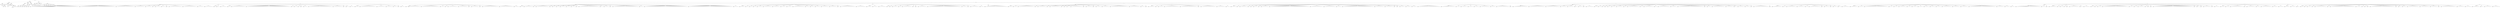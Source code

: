 graph Tree {
	"t0" [label = "TEI"];
	"t1" [label = "teiHeader"];
	"t2" [label = "fileDesc"];
	"t3" [label = "titleStmt"];
	"t4" [label = "title"];
	"t5" [label = "title"];
	"t6" [label = "author"];
	"t7" [label = "idno"];
	"t8" [label = "idno"];
	"t9" [label = "persName"];
	"t10" [label = "forename"];
	"t11" [label = "surname"];
	"t12" [label = "publicationStmt"];
	"t13" [label = "publisher"];
	"t14" [label = "idno"];
	"t15" [label = "idno"];
	"t16" [label = "idno"];
	"t17" [label = "availability"];
	"t18" [label = "licence"];
	"t19" [label = "ab"];
	"t20" [label = "ref"];
	"t21" [label = "sourceDesc"];
	"t22" [label = "bibl"];
	"t23" [label = "name"];
	"t24" [label = "idno"];
	"t25" [label = "idno"];
	"t26" [label = "availability"];
	"t27" [label = "licence"];
	"t28" [label = "ab"];
	"t29" [label = "ref"];
	"t30" [label = "bibl"];
	"t31" [label = "date"];
	"t32" [label = "date"];
	"t33" [label = "idno"];
	"t34" [label = "profileDesc"];
	"t35" [label = "particDesc"];
	"t36" [label = "listPerson"];
	"t37" [label = "person"];
	"t38" [label = "persName"];
	"t39" [label = "person"];
	"t40" [label = "persName"];
	"t41" [label = "person"];
	"t42" [label = "persName"];
	"t43" [label = "person"];
	"t44" [label = "persName"];
	"t45" [label = "person"];
	"t46" [label = "persName"];
	"t47" [label = "person"];
	"t48" [label = "persName"];
	"t49" [label = "textClass"];
	"t50" [label = "keywords"];
	"t51" [label = "term"];
	"t52" [label = "term"];
	"t53" [label = "classCode"];
	"t54" [label = "revisionDesc"];
	"t55" [label = "listChange"];
	"t56" [label = "change"];
	"t57" [label = "text"];
	"t58" [label = "front"];
	"t59" [label = "docTitle"];
	"t60" [label = "titlePart"];
	"t61" [label = "titlePart"];
	"t62" [label = "docDate"];
	"t63" [label = "div"];
	"t64" [label = "div"];
	"t65" [label = "head"];
	"t66" [label = "p"];
	"t67" [label = "p"];
	"t68" [label = "p"];
	"t69" [label = "p"];
	"t70" [label = "p"];
	"t71" [label = "div"];
	"t72" [label = "p"];
	"t73" [label = "div"];
	"t74" [label = "p"];
	"t75" [label = "performance"];
	"t76" [label = "ab"];
	"t77" [label = "div"];
	"t78" [label = "head"];
	"t79" [label = "p"];
	"t80" [label = "castList"];
	"t81" [label = "head"];
	"t82" [label = "castItem"];
	"t83" [label = "role"];
	"t84" [label = "castItem"];
	"t85" [label = "role"];
	"t86" [label = "castItem"];
	"t87" [label = "role"];
	"t88" [label = "castItem"];
	"t89" [label = "role"];
	"t90" [label = "castItem"];
	"t91" [label = "role"];
	"t92" [label = "castItem"];
	"t93" [label = "role"];
	"t94" [label = "body"];
	"t95" [label = "div"];
	"t96" [label = "head"];
	"t97" [label = "div"];
	"t98" [label = "head"];
	"t99" [label = "sp"];
	"t100" [label = "speaker"];
	"t101" [label = "l"];
	"t102" [label = "l"];
	"t103" [label = "l"];
	"t104" [label = "l"];
	"t105" [label = "l"];
	"t106" [label = "l"];
	"t107" [label = "l"];
	"t108" [label = "l"];
	"t109" [label = "l"];
	"t110" [label = "l"];
	"t111" [label = "l"];
	"t112" [label = "l"];
	"t113" [label = "l"];
	"t114" [label = "l"];
	"t115" [label = "l"];
	"t116" [label = "l"];
	"t117" [label = "l"];
	"t118" [label = "l"];
	"t119" [label = "l"];
	"t120" [label = "l"];
	"t121" [label = "l"];
	"t122" [label = "l"];
	"t123" [label = "l"];
	"t124" [label = "l"];
	"t125" [label = "l"];
	"t126" [label = "l"];
	"t127" [label = "l"];
	"t128" [label = "l"];
	"t129" [label = "l"];
	"t130" [label = "l"];
	"t131" [label = "l"];
	"t132" [label = "l"];
	"t133" [label = "l"];
	"t134" [label = "l"];
	"t135" [label = "l"];
	"t136" [label = "l"];
	"t137" [label = "l"];
	"t138" [label = "l"];
	"t139" [label = "l"];
	"t140" [label = "l"];
	"t141" [label = "l"];
	"t142" [label = "l"];
	"t143" [label = "l"];
	"t144" [label = "l"];
	"t145" [label = "sp"];
	"t146" [label = "speaker"];
	"t147" [label = "l"];
	"t148" [label = "l"];
	"t149" [label = "l"];
	"t150" [label = "l"];
	"t151" [label = "l"];
	"t152" [label = "l"];
	"t153" [label = "l"];
	"t154" [label = "l"];
	"t155" [label = "l"];
	"t156" [label = "l"];
	"t157" [label = "l"];
	"t158" [label = "l"];
	"t159" [label = "l"];
	"t160" [label = "l"];
	"t161" [label = "l"];
	"t162" [label = "l"];
	"t163" [label = "l"];
	"t164" [label = "l"];
	"t165" [label = "l"];
	"t166" [label = "l"];
	"t167" [label = "l"];
	"t168" [label = "l"];
	"t169" [label = "l"];
	"t170" [label = "l"];
	"t171" [label = "l"];
	"t172" [label = "l"];
	"t173" [label = "l"];
	"t174" [label = "l"];
	"t175" [label = "l"];
	"t176" [label = "l"];
	"t177" [label = "l"];
	"t178" [label = "l"];
	"t179" [label = "sp"];
	"t180" [label = "speaker"];
	"t181" [label = "l"];
	"t182" [label = "l"];
	"t183" [label = "l"];
	"t184" [label = "l"];
	"t185" [label = "l"];
	"t186" [label = "l"];
	"t187" [label = "l"];
	"t188" [label = "l"];
	"t189" [label = "l"];
	"t190" [label = "l"];
	"t191" [label = "l"];
	"t192" [label = "l"];
	"t193" [label = "l"];
	"t194" [label = "l"];
	"t195" [label = "l"];
	"t196" [label = "l"];
	"t197" [label = "sp"];
	"t198" [label = "speaker"];
	"t199" [label = "l"];
	"t200" [label = "l"];
	"t201" [label = "l"];
	"t202" [label = "l"];
	"t203" [label = "l"];
	"t204" [label = "l"];
	"t205" [label = "l"];
	"t206" [label = "l"];
	"t207" [label = "sp"];
	"t208" [label = "speaker"];
	"t209" [label = "l"];
	"t210" [label = "l"];
	"t211" [label = "l"];
	"t212" [label = "l"];
	"t213" [label = "l"];
	"t214" [label = "sp"];
	"t215" [label = "speaker"];
	"t216" [label = "l"];
	"t217" [label = "sp"];
	"t218" [label = "speaker"];
	"t219" [label = "l"];
	"t220" [label = "l"];
	"t221" [label = "l"];
	"t222" [label = "l"];
	"t223" [label = "sp"];
	"t224" [label = "speaker"];
	"t225" [label = "l"];
	"t226" [label = "l"];
	"t227" [label = "l"];
	"t228" [label = "sp"];
	"t229" [label = "speaker"];
	"t230" [label = "l"];
	"t231" [label = "sp"];
	"t232" [label = "speaker"];
	"t233" [label = "l"];
	"t234" [label = "l"];
	"t235" [label = "l"];
	"t236" [label = "l"];
	"t237" [label = "l"];
	"t238" [label = "l"];
	"t239" [label = "l"];
	"t240" [label = "l"];
	"t241" [label = "l"];
	"t242" [label = "l"];
	"t243" [label = "l"];
	"t244" [label = "sp"];
	"t245" [label = "speaker"];
	"t246" [label = "l"];
	"t247" [label = "l"];
	"t248" [label = "l"];
	"t249" [label = "l"];
	"t250" [label = "l"];
	"t251" [label = "l"];
	"t252" [label = "l"];
	"t253" [label = "l"];
	"t254" [label = "l"];
	"t255" [label = "l"];
	"t256" [label = "l"];
	"t257" [label = "l"];
	"t258" [label = "sp"];
	"t259" [label = "speaker"];
	"t260" [label = "l"];
	"t261" [label = "l"];
	"t262" [label = "l"];
	"t263" [label = "l"];
	"t264" [label = "l"];
	"t265" [label = "sp"];
	"t266" [label = "speaker"];
	"t267" [label = "l"];
	"t268" [label = "l"];
	"t269" [label = "l"];
	"t270" [label = "l"];
	"t271" [label = "l"];
	"t272" [label = "l"];
	"t273" [label = "l"];
	"t274" [label = "div"];
	"t275" [label = "head"];
	"t276" [label = "sp"];
	"t277" [label = "speaker"];
	"t278" [label = "l"];
	"t279" [label = "sp"];
	"t280" [label = "speaker"];
	"t281" [label = "l"];
	"t282" [label = "l"];
	"t283" [label = "sp"];
	"t284" [label = "speaker"];
	"t285" [label = "l"];
	"t286" [label = "l"];
	"t287" [label = "l"];
	"t288" [label = "l"];
	"t289" [label = "l"];
	"t290" [label = "div"];
	"t291" [label = "head"];
	"t292" [label = "sp"];
	"t293" [label = "speaker"];
	"t294" [label = "l"];
	"t295" [label = "l"];
	"t296" [label = "sp"];
	"t297" [label = "speaker"];
	"t298" [label = "l"];
	"t299" [label = "l"];
	"t300" [label = "l"];
	"t301" [label = "l"];
	"t302" [label = "l"];
	"t303" [label = "l"];
	"t304" [label = "l"];
	"t305" [label = "l"];
	"t306" [label = "l"];
	"t307" [label = "l"];
	"t308" [label = "l"];
	"t309" [label = "l"];
	"t310" [label = "sp"];
	"t311" [label = "speaker"];
	"t312" [label = "l"];
	"t313" [label = "l"];
	"t314" [label = "l"];
	"t315" [label = "l"];
	"t316" [label = "l"];
	"t317" [label = "l"];
	"t318" [label = "l"];
	"t319" [label = "l"];
	"t320" [label = "l"];
	"t321" [label = "l"];
	"t322" [label = "l"];
	"t323" [label = "l"];
	"t324" [label = "l"];
	"t325" [label = "l"];
	"t326" [label = "l"];
	"t327" [label = "l"];
	"t328" [label = "l"];
	"t329" [label = "l"];
	"t330" [label = "l"];
	"t331" [label = "l"];
	"t332" [label = "l"];
	"t333" [label = "l"];
	"t334" [label = "l"];
	"t335" [label = "l"];
	"t336" [label = "l"];
	"t337" [label = "l"];
	"t338" [label = "l"];
	"t339" [label = "l"];
	"t340" [label = "l"];
	"t341" [label = "l"];
	"t342" [label = "l"];
	"t343" [label = "l"];
	"t344" [label = "l"];
	"t345" [label = "l"];
	"t346" [label = "l"];
	"t347" [label = "l"];
	"t348" [label = "l"];
	"t349" [label = "l"];
	"t350" [label = "l"];
	"t351" [label = "l"];
	"t352" [label = "sp"];
	"t353" [label = "speaker"];
	"t354" [label = "l"];
	"t355" [label = "sp"];
	"t356" [label = "speaker"];
	"t357" [label = "l"];
	"t358" [label = "l"];
	"t359" [label = "sp"];
	"t360" [label = "speaker"];
	"t361" [label = "l"];
	"t362" [label = "sp"];
	"t363" [label = "speaker"];
	"t364" [label = "l"];
	"t365" [label = "sp"];
	"t366" [label = "speaker"];
	"t367" [label = "l"];
	"t368" [label = "l"];
	"t369" [label = "l"];
	"t370" [label = "sp"];
	"t371" [label = "speaker"];
	"t372" [label = "l"];
	"t373" [label = "l"];
	"t374" [label = "l"];
	"t375" [label = "l"];
	"t376" [label = "l"];
	"t377" [label = "l"];
	"t378" [label = "l"];
	"t379" [label = "l"];
	"t380" [label = "l"];
	"t381" [label = "l"];
	"t382" [label = "l"];
	"t383" [label = "l"];
	"t384" [label = "l"];
	"t385" [label = "l"];
	"t386" [label = "l"];
	"t387" [label = "l"];
	"t388" [label = "l"];
	"t389" [label = "l"];
	"t390" [label = "l"];
	"t391" [label = "l"];
	"t392" [label = "l"];
	"t393" [label = "sp"];
	"t394" [label = "speaker"];
	"t395" [label = "l"];
	"t396" [label = "l"];
	"t397" [label = "l"];
	"t398" [label = "l"];
	"t399" [label = "l"];
	"t400" [label = "l"];
	"t401" [label = "l"];
	"t402" [label = "l"];
	"t403" [label = "sp"];
	"t404" [label = "speaker"];
	"t405" [label = "l"];
	"t406" [label = "sp"];
	"t407" [label = "speaker"];
	"t408" [label = "l"];
	"t409" [label = "l"];
	"t410" [label = "sp"];
	"t411" [label = "speaker"];
	"t412" [label = "l"];
	"t413" [label = "l"];
	"t414" [label = "l"];
	"t415" [label = "div"];
	"t416" [label = "head"];
	"t417" [label = "sp"];
	"t418" [label = "speaker"];
	"t419" [label = "l"];
	"t420" [label = "l"];
	"t421" [label = "l"];
	"t422" [label = "sp"];
	"t423" [label = "speaker"];
	"t424" [label = "l"];
	"t425" [label = "l"];
	"t426" [label = "l"];
	"t427" [label = "l"];
	"t428" [label = "l"];
	"t429" [label = "l"];
	"t430" [label = "l"];
	"t431" [label = "l"];
	"t432" [label = "l"];
	"t433" [label = "l"];
	"t434" [label = "l"];
	"t435" [label = "l"];
	"t436" [label = "l"];
	"t437" [label = "l"];
	"t438" [label = "sp"];
	"t439" [label = "speaker"];
	"t440" [label = "l"];
	"t441" [label = "l"];
	"t442" [label = "l"];
	"t443" [label = "l"];
	"t444" [label = "l"];
	"t445" [label = "l"];
	"t446" [label = "l"];
	"t447" [label = "sp"];
	"t448" [label = "speaker"];
	"t449" [label = "l"];
	"t450" [label = "l"];
	"t451" [label = "l"];
	"t452" [label = "l"];
	"t453" [label = "l"];
	"t454" [label = "sp"];
	"t455" [label = "speaker"];
	"t456" [label = "l"];
	"t457" [label = "l"];
	"t458" [label = "l"];
	"t459" [label = "sp"];
	"t460" [label = "speaker"];
	"t461" [label = "l"];
	"t462" [label = "sp"];
	"t463" [label = "speaker"];
	"t464" [label = "l"];
	"t465" [label = "l"];
	"t466" [label = "l"];
	"t467" [label = "div"];
	"t468" [label = "head"];
	"t469" [label = "sp"];
	"t470" [label = "speaker"];
	"t471" [label = "l"];
	"t472" [label = "sp"];
	"t473" [label = "speaker"];
	"t474" [label = "l"];
	"t475" [label = "l"];
	"t476" [label = "l"];
	"t477" [label = "l"];
	"t478" [label = "l"];
	"t479" [label = "l"];
	"t480" [label = "l"];
	"t481" [label = "l"];
	"t482" [label = "l"];
	"t483" [label = "l"];
	"t484" [label = "sp"];
	"t485" [label = "speaker"];
	"t486" [label = "l"];
	"t487" [label = "l"];
	"t488" [label = "l"];
	"t489" [label = "l"];
	"t490" [label = "l"];
	"t491" [label = "l"];
	"t492" [label = "l"];
	"t493" [label = "l"];
	"t494" [label = "l"];
	"t495" [label = "l"];
	"t496" [label = "l"];
	"t497" [label = "l"];
	"t498" [label = "l"];
	"t499" [label = "l"];
	"t500" [label = "l"];
	"t501" [label = "l"];
	"t502" [label = "sp"];
	"t503" [label = "speaker"];
	"t504" [label = "l"];
	"t505" [label = "l"];
	"t506" [label = "l"];
	"t507" [label = "sp"];
	"t508" [label = "speaker"];
	"t509" [label = "l"];
	"t510" [label = "sp"];
	"t511" [label = "speaker"];
	"t512" [label = "l"];
	"t513" [label = "l"];
	"t514" [label = "l"];
	"t515" [label = "l"];
	"t516" [label = "l"];
	"t517" [label = "l"];
	"t518" [label = "l"];
	"t519" [label = "l"];
	"t520" [label = "sp"];
	"t521" [label = "speaker"];
	"t522" [label = "l"];
	"t523" [label = "l"];
	"t524" [label = "l"];
	"t525" [label = "l"];
	"t526" [label = "l"];
	"t527" [label = "l"];
	"t528" [label = "l"];
	"t529" [label = "l"];
	"t530" [label = "sp"];
	"t531" [label = "speaker"];
	"t532" [label = "l"];
	"t533" [label = "sp"];
	"t534" [label = "speaker"];
	"t535" [label = "l"];
	"t536" [label = "l"];
	"t537" [label = "l"];
	"t538" [label = "l"];
	"t539" [label = "l"];
	"t540" [label = "l"];
	"t541" [label = "sp"];
	"t542" [label = "speaker"];
	"t543" [label = "l"];
	"t544" [label = "sp"];
	"t545" [label = "speaker"];
	"t546" [label = "l"];
	"t547" [label = "l"];
	"t548" [label = "l"];
	"t549" [label = "l"];
	"t550" [label = "l"];
	"t551" [label = "l"];
	"t552" [label = "l"];
	"t553" [label = "l"];
	"t554" [label = "l"];
	"t555" [label = "l"];
	"t556" [label = "l"];
	"t557" [label = "l"];
	"t558" [label = "l"];
	"t559" [label = "l"];
	"t560" [label = "sp"];
	"t561" [label = "speaker"];
	"t562" [label = "l"];
	"t563" [label = "l"];
	"t564" [label = "l"];
	"t565" [label = "l"];
	"t566" [label = "l"];
	"t567" [label = "l"];
	"t568" [label = "l"];
	"t569" [label = "l"];
	"t570" [label = "l"];
	"t571" [label = "l"];
	"t572" [label = "l"];
	"t573" [label = "l"];
	"t574" [label = "sp"];
	"t575" [label = "speaker"];
	"t576" [label = "l"];
	"t577" [label = "l"];
	"t578" [label = "l"];
	"t579" [label = "l"];
	"t580" [label = "div"];
	"t581" [label = "head"];
	"t582" [label = "div"];
	"t583" [label = "head"];
	"t584" [label = "sp"];
	"t585" [label = "speaker"];
	"t586" [label = "l"];
	"t587" [label = "l"];
	"t588" [label = "sp"];
	"t589" [label = "speaker"];
	"t590" [label = "l"];
	"t591" [label = "l"];
	"t592" [label = "l"];
	"t593" [label = "l"];
	"t594" [label = "l"];
	"t595" [label = "l"];
	"t596" [label = "l"];
	"t597" [label = "sp"];
	"t598" [label = "speaker"];
	"t599" [label = "l"];
	"t600" [label = "sp"];
	"t601" [label = "speaker"];
	"t602" [label = "l"];
	"t603" [label = "l"];
	"t604" [label = "l"];
	"t605" [label = "l"];
	"t606" [label = "l"];
	"t607" [label = "l"];
	"t608" [label = "l"];
	"t609" [label = "l"];
	"t610" [label = "l"];
	"t611" [label = "l"];
	"t612" [label = "l"];
	"t613" [label = "sp"];
	"t614" [label = "speaker"];
	"t615" [label = "l"];
	"t616" [label = "sp"];
	"t617" [label = "speaker"];
	"t618" [label = "l"];
	"t619" [label = "l"];
	"t620" [label = "sp"];
	"t621" [label = "speaker"];
	"t622" [label = "l"];
	"t623" [label = "l"];
	"t624" [label = "sp"];
	"t625" [label = "speaker"];
	"t626" [label = "l"];
	"t627" [label = "l"];
	"t628" [label = "l"];
	"t629" [label = "l"];
	"t630" [label = "sp"];
	"t631" [label = "speaker"];
	"t632" [label = "l"];
	"t633" [label = "l"];
	"t634" [label = "l"];
	"t635" [label = "sp"];
	"t636" [label = "speaker"];
	"t637" [label = "l"];
	"t638" [label = "l"];
	"t639" [label = "l"];
	"t640" [label = "sp"];
	"t641" [label = "speaker"];
	"t642" [label = "l"];
	"t643" [label = "sp"];
	"t644" [label = "speaker"];
	"t645" [label = "l"];
	"t646" [label = "l"];
	"t647" [label = "l"];
	"t648" [label = "l"];
	"t649" [label = "l"];
	"t650" [label = "l"];
	"t651" [label = "l"];
	"t652" [label = "l"];
	"t653" [label = "l"];
	"t654" [label = "l"];
	"t655" [label = "l"];
	"t656" [label = "l"];
	"t657" [label = "l"];
	"t658" [label = "l"];
	"t659" [label = "l"];
	"t660" [label = "l"];
	"t661" [label = "l"];
	"t662" [label = "l"];
	"t663" [label = "sp"];
	"t664" [label = "speaker"];
	"t665" [label = "l"];
	"t666" [label = "l"];
	"t667" [label = "sp"];
	"t668" [label = "speaker"];
	"t669" [label = "l"];
	"t670" [label = "l"];
	"t671" [label = "l"];
	"t672" [label = "l"];
	"t673" [label = "sp"];
	"t674" [label = "speaker"];
	"t675" [label = "l"];
	"t676" [label = "sp"];
	"t677" [label = "speaker"];
	"t678" [label = "l"];
	"t679" [label = "l"];
	"t680" [label = "l"];
	"t681" [label = "l"];
	"t682" [label = "l"];
	"t683" [label = "l"];
	"t684" [label = "l"];
	"t685" [label = "l"];
	"t686" [label = "l"];
	"t687" [label = "l"];
	"t688" [label = "l"];
	"t689" [label = "l"];
	"t690" [label = "l"];
	"t691" [label = "l"];
	"t692" [label = "l"];
	"t693" [label = "l"];
	"t694" [label = "l"];
	"t695" [label = "l"];
	"t696" [label = "l"];
	"t697" [label = "l"];
	"t698" [label = "l"];
	"t699" [label = "l"];
	"t700" [label = "l"];
	"t701" [label = "sp"];
	"t702" [label = "speaker"];
	"t703" [label = "l"];
	"t704" [label = "l"];
	"t705" [label = "l"];
	"t706" [label = "sp"];
	"t707" [label = "speaker"];
	"t708" [label = "l"];
	"t709" [label = "l"];
	"t710" [label = "l"];
	"t711" [label = "l"];
	"t712" [label = "l"];
	"t713" [label = "l"];
	"t714" [label = "l"];
	"t715" [label = "l"];
	"t716" [label = "l"];
	"t717" [label = "l"];
	"t718" [label = "l"];
	"t719" [label = "l"];
	"t720" [label = "l"];
	"t721" [label = "l"];
	"t722" [label = "l"];
	"t723" [label = "l"];
	"t724" [label = "l"];
	"t725" [label = "l"];
	"t726" [label = "l"];
	"t727" [label = "l"];
	"t728" [label = "l"];
	"t729" [label = "l"];
	"t730" [label = "l"];
	"t731" [label = "l"];
	"t732" [label = "l"];
	"t733" [label = "l"];
	"t734" [label = "l"];
	"t735" [label = "l"];
	"t736" [label = "l"];
	"t737" [label = "l"];
	"t738" [label = "l"];
	"t739" [label = "l"];
	"t740" [label = "l"];
	"t741" [label = "l"];
	"t742" [label = "l"];
	"t743" [label = "l"];
	"t744" [label = "l"];
	"t745" [label = "l"];
	"t746" [label = "l"];
	"t747" [label = "sp"];
	"t748" [label = "speaker"];
	"t749" [label = "l"];
	"t750" [label = "l"];
	"t751" [label = "l"];
	"t752" [label = "l"];
	"t753" [label = "l"];
	"t754" [label = "l"];
	"t755" [label = "l"];
	"t756" [label = "l"];
	"t757" [label = "l"];
	"t758" [label = "l"];
	"t759" [label = "l"];
	"t760" [label = "l"];
	"t761" [label = "l"];
	"t762" [label = "l"];
	"t763" [label = "l"];
	"t764" [label = "l"];
	"t765" [label = "l"];
	"t766" [label = "l"];
	"t767" [label = "l"];
	"t768" [label = "l"];
	"t769" [label = "l"];
	"t770" [label = "l"];
	"t771" [label = "l"];
	"t772" [label = "l"];
	"t773" [label = "l"];
	"t774" [label = "l"];
	"t775" [label = "l"];
	"t776" [label = "l"];
	"t777" [label = "l"];
	"t778" [label = "l"];
	"t779" [label = "l"];
	"t780" [label = "l"];
	"t781" [label = "l"];
	"t782" [label = "l"];
	"t783" [label = "l"];
	"t784" [label = "l"];
	"t785" [label = "l"];
	"t786" [label = "l"];
	"t787" [label = "l"];
	"t788" [label = "l"];
	"t789" [label = "sp"];
	"t790" [label = "speaker"];
	"t791" [label = "l"];
	"t792" [label = "l"];
	"t793" [label = "l"];
	"t794" [label = "l"];
	"t795" [label = "div"];
	"t796" [label = "head"];
	"t797" [label = "sp"];
	"t798" [label = "speaker"];
	"t799" [label = "l"];
	"t800" [label = "l"];
	"t801" [label = "l"];
	"t802" [label = "l"];
	"t803" [label = "sp"];
	"t804" [label = "speaker"];
	"t805" [label = "l"];
	"t806" [label = "l"];
	"t807" [label = "sp"];
	"t808" [label = "speaker"];
	"t809" [label = "l"];
	"t810" [label = "l"];
	"t811" [label = "sp"];
	"t812" [label = "speaker"];
	"t813" [label = "l"];
	"t814" [label = "l"];
	"t815" [label = "sp"];
	"t816" [label = "speaker"];
	"t817" [label = "l"];
	"t818" [label = "l"];
	"t819" [label = "l"];
	"t820" [label = "l"];
	"t821" [label = "sp"];
	"t822" [label = "speaker"];
	"t823" [label = "l"];
	"t824" [label = "l"];
	"t825" [label = "l"];
	"t826" [label = "l"];
	"t827" [label = "l"];
	"t828" [label = "l"];
	"t829" [label = "l"];
	"t830" [label = "sp"];
	"t831" [label = "speaker"];
	"t832" [label = "l"];
	"t833" [label = "l"];
	"t834" [label = "l"];
	"t835" [label = "l"];
	"t836" [label = "l"];
	"t837" [label = "l"];
	"t838" [label = "sp"];
	"t839" [label = "speaker"];
	"t840" [label = "l"];
	"t841" [label = "l"];
	"t842" [label = "l"];
	"t843" [label = "l"];
	"t844" [label = "sp"];
	"t845" [label = "speaker"];
	"t846" [label = "l"];
	"t847" [label = "l"];
	"t848" [label = "l"];
	"t849" [label = "l"];
	"t850" [label = "sp"];
	"t851" [label = "speaker"];
	"t852" [label = "l"];
	"t853" [label = "l"];
	"t854" [label = "l"];
	"t855" [label = "l"];
	"t856" [label = "l"];
	"t857" [label = "l"];
	"t858" [label = "l"];
	"t859" [label = "l"];
	"t860" [label = "l"];
	"t861" [label = "l"];
	"t862" [label = "sp"];
	"t863" [label = "speaker"];
	"t864" [label = "l"];
	"t865" [label = "l"];
	"t866" [label = "l"];
	"t867" [label = "sp"];
	"t868" [label = "speaker"];
	"t869" [label = "l"];
	"t870" [label = "l"];
	"t871" [label = "l"];
	"t872" [label = "sp"];
	"t873" [label = "speaker"];
	"t874" [label = "l"];
	"t875" [label = "l"];
	"t876" [label = "l"];
	"t877" [label = "l"];
	"t878" [label = "sp"];
	"t879" [label = "speaker"];
	"t880" [label = "l"];
	"t881" [label = "l"];
	"t882" [label = "l"];
	"t883" [label = "l"];
	"t884" [label = "l"];
	"t885" [label = "l"];
	"t886" [label = "sp"];
	"t887" [label = "speaker"];
	"t888" [label = "l"];
	"t889" [label = "l"];
	"t890" [label = "l"];
	"t891" [label = "l"];
	"t892" [label = "l"];
	"t893" [label = "l"];
	"t894" [label = "sp"];
	"t895" [label = "speaker"];
	"t896" [label = "l"];
	"t897" [label = "sp"];
	"t898" [label = "speaker"];
	"t899" [label = "l"];
	"t900" [label = "l"];
	"t901" [label = "l"];
	"t902" [label = "l"];
	"t903" [label = "l"];
	"t904" [label = "l"];
	"t905" [label = "l"];
	"t906" [label = "l"];
	"t907" [label = "l"];
	"t908" [label = "l"];
	"t909" [label = "l"];
	"t910" [label = "l"];
	"t911" [label = "l"];
	"t912" [label = "sp"];
	"t913" [label = "speaker"];
	"t914" [label = "l"];
	"t915" [label = "l"];
	"t916" [label = "l"];
	"t917" [label = "l"];
	"t918" [label = "l"];
	"t919" [label = "l"];
	"t920" [label = "l"];
	"t921" [label = "l"];
	"t922" [label = "div"];
	"t923" [label = "head"];
	"t924" [label = "sp"];
	"t925" [label = "speaker"];
	"t926" [label = "l"];
	"t927" [label = "l"];
	"t928" [label = "l"];
	"t929" [label = "l"];
	"t930" [label = "sp"];
	"t931" [label = "speaker"];
	"t932" [label = "l"];
	"t933" [label = "l"];
	"t934" [label = "l"];
	"t935" [label = "l"];
	"t936" [label = "sp"];
	"t937" [label = "speaker"];
	"t938" [label = "l"];
	"t939" [label = "l"];
	"t940" [label = "l"];
	"t941" [label = "l"];
	"t942" [label = "l"];
	"t943" [label = "l"];
	"t944" [label = "div"];
	"t945" [label = "head"];
	"t946" [label = "sp"];
	"t947" [label = "speaker"];
	"t948" [label = "l"];
	"t949" [label = "sp"];
	"t950" [label = "speaker"];
	"t951" [label = "l"];
	"t952" [label = "sp"];
	"t953" [label = "speaker"];
	"t954" [label = "l"];
	"t955" [label = "l"];
	"t956" [label = "l"];
	"t957" [label = "l"];
	"t958" [label = "sp"];
	"t959" [label = "speaker"];
	"t960" [label = "l"];
	"t961" [label = "l"];
	"t962" [label = "sp"];
	"t963" [label = "speaker"];
	"t964" [label = "l"];
	"t965" [label = "l"];
	"t966" [label = "l"];
	"t967" [label = "l"];
	"t968" [label = "l"];
	"t969" [label = "l"];
	"t970" [label = "l"];
	"t971" [label = "l"];
	"t972" [label = "sp"];
	"t973" [label = "speaker"];
	"t974" [label = "l"];
	"t975" [label = "sp"];
	"t976" [label = "speaker"];
	"t977" [label = "l"];
	"t978" [label = "sp"];
	"t979" [label = "speaker"];
	"t980" [label = "l"];
	"t981" [label = "l"];
	"t982" [label = "l"];
	"t983" [label = "l"];
	"t984" [label = "l"];
	"t985" [label = "l"];
	"t986" [label = "l"];
	"t987" [label = "sp"];
	"t988" [label = "speaker"];
	"t989" [label = "l"];
	"t990" [label = "l"];
	"t991" [label = "l"];
	"t992" [label = "l"];
	"t993" [label = "l"];
	"t994" [label = "l"];
	"t995" [label = "l"];
	"t996" [label = "l"];
	"t997" [label = "l"];
	"t998" [label = "l"];
	"t999" [label = "l"];
	"t1000" [label = "l"];
	"t1001" [label = "l"];
	"t1002" [label = "l"];
	"t1003" [label = "l"];
	"t1004" [label = "l"];
	"t1005" [label = "l"];
	"t1006" [label = "l"];
	"t1007" [label = "l"];
	"t1008" [label = "l"];
	"t1009" [label = "l"];
	"t1010" [label = "l"];
	"t1011" [label = "l"];
	"t1012" [label = "l"];
	"t1013" [label = "l"];
	"t1014" [label = "l"];
	"t1015" [label = "l"];
	"t1016" [label = "l"];
	"t1017" [label = "l"];
	"t1018" [label = "l"];
	"t1019" [label = "sp"];
	"t1020" [label = "speaker"];
	"t1021" [label = "l"];
	"t1022" [label = "l"];
	"t1023" [label = "l"];
	"t1024" [label = "l"];
	"t1025" [label = "sp"];
	"t1026" [label = "speaker"];
	"t1027" [label = "l"];
	"t1028" [label = "sp"];
	"t1029" [label = "speaker"];
	"t1030" [label = "l"];
	"t1031" [label = "l"];
	"t1032" [label = "l"];
	"t1033" [label = "l"];
	"t1034" [label = "l"];
	"t1035" [label = "l"];
	"t1036" [label = "l"];
	"t1037" [label = "sp"];
	"t1038" [label = "speaker"];
	"t1039" [label = "l"];
	"t1040" [label = "l"];
	"t1041" [label = "l"];
	"t1042" [label = "div"];
	"t1043" [label = "head"];
	"t1044" [label = "sp"];
	"t1045" [label = "speaker"];
	"t1046" [label = "l"];
	"t1047" [label = "l"];
	"t1048" [label = "l"];
	"t1049" [label = "l"];
	"t1050" [label = "l"];
	"t1051" [label = "l"];
	"t1052" [label = "l"];
	"t1053" [label = "l"];
	"t1054" [label = "l"];
	"t1055" [label = "l"];
	"t1056" [label = "l"];
	"t1057" [label = "l"];
	"t1058" [label = "l"];
	"t1059" [label = "l"];
	"t1060" [label = "l"];
	"t1061" [label = "l"];
	"t1062" [label = "l"];
	"t1063" [label = "l"];
	"t1064" [label = "l"];
	"t1065" [label = "l"];
	"t1066" [label = "div"];
	"t1067" [label = "head"];
	"t1068" [label = "div"];
	"t1069" [label = "head"];
	"t1070" [label = "sp"];
	"t1071" [label = "speaker"];
	"t1072" [label = "l"];
	"t1073" [label = "l"];
	"t1074" [label = "l"];
	"t1075" [label = "sp"];
	"t1076" [label = "speaker"];
	"t1077" [label = "l"];
	"t1078" [label = "l"];
	"t1079" [label = "l"];
	"t1080" [label = "sp"];
	"t1081" [label = "speaker"];
	"t1082" [label = "l"];
	"t1083" [label = "l"];
	"t1084" [label = "l"];
	"t1085" [label = "l"];
	"t1086" [label = "l"];
	"t1087" [label = "l"];
	"t1088" [label = "l"];
	"t1089" [label = "l"];
	"t1090" [label = "l"];
	"t1091" [label = "l"];
	"t1092" [label = "l"];
	"t1093" [label = "l"];
	"t1094" [label = "l"];
	"t1095" [label = "l"];
	"t1096" [label = "sp"];
	"t1097" [label = "speaker"];
	"t1098" [label = "l"];
	"t1099" [label = "sp"];
	"t1100" [label = "speaker"];
	"t1101" [label = "l"];
	"t1102" [label = "l"];
	"t1103" [label = "l"];
	"t1104" [label = "l"];
	"t1105" [label = "l"];
	"t1106" [label = "l"];
	"t1107" [label = "l"];
	"t1108" [label = "sp"];
	"t1109" [label = "speaker"];
	"t1110" [label = "l"];
	"t1111" [label = "sp"];
	"t1112" [label = "speaker"];
	"t1113" [label = "l"];
	"t1114" [label = "l"];
	"t1115" [label = "l"];
	"t1116" [label = "l"];
	"t1117" [label = "l"];
	"t1118" [label = "l"];
	"t1119" [label = "l"];
	"t1120" [label = "l"];
	"t1121" [label = "l"];
	"t1122" [label = "sp"];
	"t1123" [label = "speaker"];
	"t1124" [label = "l"];
	"t1125" [label = "sp"];
	"t1126" [label = "speaker"];
	"t1127" [label = "l"];
	"t1128" [label = "sp"];
	"t1129" [label = "speaker"];
	"t1130" [label = "l"];
	"t1131" [label = "l"];
	"t1132" [label = "sp"];
	"t1133" [label = "speaker"];
	"t1134" [label = "l"];
	"t1135" [label = "l"];
	"t1136" [label = "l"];
	"t1137" [label = "l"];
	"t1138" [label = "l"];
	"t1139" [label = "l"];
	"t1140" [label = "l"];
	"t1141" [label = "l"];
	"t1142" [label = "l"];
	"t1143" [label = "l"];
	"t1144" [label = "sp"];
	"t1145" [label = "speaker"];
	"t1146" [label = "l"];
	"t1147" [label = "sp"];
	"t1148" [label = "speaker"];
	"t1149" [label = "l"];
	"t1150" [label = "l"];
	"t1151" [label = "l"];
	"t1152" [label = "l"];
	"t1153" [label = "l"];
	"t1154" [label = "sp"];
	"t1155" [label = "speaker"];
	"t1156" [label = "l"];
	"t1157" [label = "sp"];
	"t1158" [label = "speaker"];
	"t1159" [label = "l"];
	"t1160" [label = "l"];
	"t1161" [label = "l"];
	"t1162" [label = "l"];
	"t1163" [label = "sp"];
	"t1164" [label = "speaker"];
	"t1165" [label = "l"];
	"t1166" [label = "l"];
	"t1167" [label = "l"];
	"t1168" [label = "l"];
	"t1169" [label = "l"];
	"t1170" [label = "l"];
	"t1171" [label = "sp"];
	"t1172" [label = "speaker"];
	"t1173" [label = "l"];
	"t1174" [label = "l"];
	"t1175" [label = "l"];
	"t1176" [label = "l"];
	"t1177" [label = "l"];
	"t1178" [label = "l"];
	"t1179" [label = "l"];
	"t1180" [label = "l"];
	"t1181" [label = "l"];
	"t1182" [label = "l"];
	"t1183" [label = "l"];
	"t1184" [label = "l"];
	"t1185" [label = "l"];
	"t1186" [label = "l"];
	"t1187" [label = "l"];
	"t1188" [label = "l"];
	"t1189" [label = "sp"];
	"t1190" [label = "speaker"];
	"t1191" [label = "l"];
	"t1192" [label = "l"];
	"t1193" [label = "l"];
	"t1194" [label = "l"];
	"t1195" [label = "l"];
	"t1196" [label = "l"];
	"t1197" [label = "l"];
	"t1198" [label = "l"];
	"t1199" [label = "l"];
	"t1200" [label = "sp"];
	"t1201" [label = "speaker"];
	"t1202" [label = "l"];
	"t1203" [label = "l"];
	"t1204" [label = "l"];
	"t1205" [label = "sp"];
	"t1206" [label = "speaker"];
	"t1207" [label = "l"];
	"t1208" [label = "div"];
	"t1209" [label = "head"];
	"t1210" [label = "sp"];
	"t1211" [label = "speaker"];
	"t1212" [label = "l"];
	"t1213" [label = "l"];
	"t1214" [label = "l"];
	"t1215" [label = "l"];
	"t1216" [label = "l"];
	"t1217" [label = "sp"];
	"t1218" [label = "speaker"];
	"t1219" [label = "l"];
	"t1220" [label = "sp"];
	"t1221" [label = "speaker"];
	"t1222" [label = "l"];
	"t1223" [label = "l"];
	"t1224" [label = "l"];
	"t1225" [label = "l"];
	"t1226" [label = "sp"];
	"t1227" [label = "speaker"];
	"t1228" [label = "l"];
	"t1229" [label = "l"];
	"t1230" [label = "l"];
	"t1231" [label = "l"];
	"t1232" [label = "l"];
	"t1233" [label = "l"];
	"t1234" [label = "l"];
	"t1235" [label = "l"];
	"t1236" [label = "l"];
	"t1237" [label = "l"];
	"t1238" [label = "l"];
	"t1239" [label = "l"];
	"t1240" [label = "l"];
	"t1241" [label = "sp"];
	"t1242" [label = "speaker"];
	"t1243" [label = "l"];
	"t1244" [label = "l"];
	"t1245" [label = "l"];
	"t1246" [label = "l"];
	"t1247" [label = "l"];
	"t1248" [label = "l"];
	"t1249" [label = "l"];
	"t1250" [label = "l"];
	"t1251" [label = "l"];
	"t1252" [label = "l"];
	"t1253" [label = "l"];
	"t1254" [label = "l"];
	"t1255" [label = "l"];
	"t1256" [label = "l"];
	"t1257" [label = "l"];
	"t1258" [label = "sp"];
	"t1259" [label = "speaker"];
	"t1260" [label = "l"];
	"t1261" [label = "sp"];
	"t1262" [label = "speaker"];
	"t1263" [label = "l"];
	"t1264" [label = "l"];
	"t1265" [label = "l"];
	"t1266" [label = "l"];
	"t1267" [label = "l"];
	"t1268" [label = "l"];
	"t1269" [label = "l"];
	"t1270" [label = "l"];
	"t1271" [label = "l"];
	"t1272" [label = "l"];
	"t1273" [label = "l"];
	"t1274" [label = "l"];
	"t1275" [label = "l"];
	"t1276" [label = "sp"];
	"t1277" [label = "speaker"];
	"t1278" [label = "l"];
	"t1279" [label = "l"];
	"t1280" [label = "l"];
	"t1281" [label = "l"];
	"t1282" [label = "l"];
	"t1283" [label = "l"];
	"t1284" [label = "l"];
	"t1285" [label = "sp"];
	"t1286" [label = "speaker"];
	"t1287" [label = "l"];
	"t1288" [label = "l"];
	"t1289" [label = "l"];
	"t1290" [label = "div"];
	"t1291" [label = "head"];
	"t1292" [label = "sp"];
	"t1293" [label = "speaker"];
	"t1294" [label = "l"];
	"t1295" [label = "l"];
	"t1296" [label = "l"];
	"t1297" [label = "l"];
	"t1298" [label = "sp"];
	"t1299" [label = "speaker"];
	"t1300" [label = "l"];
	"t1301" [label = "sp"];
	"t1302" [label = "speaker"];
	"t1303" [label = "l"];
	"t1304" [label = "l"];
	"t1305" [label = "l"];
	"t1306" [label = "l"];
	"t1307" [label = "l"];
	"t1308" [label = "l"];
	"t1309" [label = "sp"];
	"t1310" [label = "speaker"];
	"t1311" [label = "l"];
	"t1312" [label = "sp"];
	"t1313" [label = "speaker"];
	"t1314" [label = "l"];
	"t1315" [label = "sp"];
	"t1316" [label = "speaker"];
	"t1317" [label = "l"];
	"t1318" [label = "l"];
	"t1319" [label = "l"];
	"t1320" [label = "sp"];
	"t1321" [label = "speaker"];
	"t1322" [label = "l"];
	"t1323" [label = "sp"];
	"t1324" [label = "speaker"];
	"t1325" [label = "l"];
	"t1326" [label = "l"];
	"t1327" [label = "l"];
	"t1328" [label = "l"];
	"t1329" [label = "l"];
	"t1330" [label = "l"];
	"t1331" [label = "sp"];
	"t1332" [label = "speaker"];
	"t1333" [label = "l"];
	"t1334" [label = "l"];
	"t1335" [label = "l"];
	"t1336" [label = "l"];
	"t1337" [label = "l"];
	"t1338" [label = "l"];
	"t1339" [label = "l"];
	"t1340" [label = "l"];
	"t1341" [label = "l"];
	"t1342" [label = "l"];
	"t1343" [label = "l"];
	"t1344" [label = "l"];
	"t1345" [label = "l"];
	"t1346" [label = "l"];
	"t1347" [label = "l"];
	"t1348" [label = "l"];
	"t1349" [label = "l"];
	"t1350" [label = "l"];
	"t1351" [label = "l"];
	"t1352" [label = "l"];
	"t1353" [label = "l"];
	"t1354" [label = "l"];
	"t1355" [label = "l"];
	"t1356" [label = "l"];
	"t1357" [label = "l"];
	"t1358" [label = "l"];
	"t1359" [label = "l"];
	"t1360" [label = "l"];
	"t1361" [label = "l"];
	"t1362" [label = "l"];
	"t1363" [label = "l"];
	"t1364" [label = "l"];
	"t1365" [label = "l"];
	"t1366" [label = "l"];
	"t1367" [label = "l"];
	"t1368" [label = "l"];
	"t1369" [label = "sp"];
	"t1370" [label = "speaker"];
	"t1371" [label = "l"];
	"t1372" [label = "l"];
	"t1373" [label = "l"];
	"t1374" [label = "l"];
	"t1375" [label = "l"];
	"t1376" [label = "l"];
	"t1377" [label = "l"];
	"t1378" [label = "l"];
	"t1379" [label = "l"];
	"t1380" [label = "l"];
	"t1381" [label = "l"];
	"t1382" [label = "sp"];
	"t1383" [label = "speaker"];
	"t1384" [label = "l"];
	"t1385" [label = "l"];
	"t1386" [label = "l"];
	"t1387" [label = "l"];
	"t1388" [label = "l"];
	"t1389" [label = "l"];
	"t1390" [label = "l"];
	"t1391" [label = "l"];
	"t1392" [label = "l"];
	"t1393" [label = "l"];
	"t1394" [label = "sp"];
	"t1395" [label = "speaker"];
	"t1396" [label = "l"];
	"t1397" [label = "l"];
	"t1398" [label = "l"];
	"t1399" [label = "l"];
	"t1400" [label = "sp"];
	"t1401" [label = "speaker"];
	"t1402" [label = "l"];
	"t1403" [label = "l"];
	"t1404" [label = "l"];
	"t1405" [label = "l"];
	"t1406" [label = "l"];
	"t1407" [label = "l"];
	"t1408" [label = "l"];
	"t1409" [label = "l"];
	"t1410" [label = "l"];
	"t1411" [label = "l"];
	"t1412" [label = "l"];
	"t1413" [label = "l"];
	"t1414" [label = "l"];
	"t1415" [label = "l"];
	"t1416" [label = "l"];
	"t1417" [label = "l"];
	"t1418" [label = "l"];
	"t1419" [label = "l"];
	"t1420" [label = "l"];
	"t1421" [label = "l"];
	"t1422" [label = "l"];
	"t1423" [label = "l"];
	"t1424" [label = "l"];
	"t1425" [label = "l"];
	"t1426" [label = "l"];
	"t1427" [label = "l"];
	"t1428" [label = "l"];
	"t1429" [label = "l"];
	"t1430" [label = "sp"];
	"t1431" [label = "speaker"];
	"t1432" [label = "l"];
	"t1433" [label = "l"];
	"t1434" [label = "l"];
	"t1435" [label = "l"];
	"t1436" [label = "l"];
	"t1437" [label = "l"];
	"t1438" [label = "l"];
	"t1439" [label = "l"];
	"t1440" [label = "sp"];
	"t1441" [label = "speaker"];
	"t1442" [label = "l"];
	"t1443" [label = "l"];
	"t1444" [label = "l"];
	"t1445" [label = "l"];
	"t1446" [label = "l"];
	"t1447" [label = "l"];
	"t1448" [label = "l"];
	"t1449" [label = "sp"];
	"t1450" [label = "speaker"];
	"t1451" [label = "l"];
	"t1452" [label = "sp"];
	"t1453" [label = "speaker"];
	"t1454" [label = "l"];
	"t1455" [label = "sp"];
	"t1456" [label = "speaker"];
	"t1457" [label = "l"];
	"t1458" [label = "l"];
	"t1459" [label = "l"];
	"t1460" [label = "l"];
	"t1461" [label = "sp"];
	"t1462" [label = "speaker"];
	"t1463" [label = "l"];
	"t1464" [label = "l"];
	"t1465" [label = "l"];
	"t1466" [label = "l"];
	"t1467" [label = "sp"];
	"t1468" [label = "speaker"];
	"t1469" [label = "l"];
	"t1470" [label = "l"];
	"t1471" [label = "l"];
	"t1472" [label = "l"];
	"t1473" [label = "sp"];
	"t1474" [label = "speaker"];
	"t1475" [label = "l"];
	"t1476" [label = "l"];
	"t1477" [label = "l"];
	"t1478" [label = "l"];
	"t1479" [label = "l"];
	"t1480" [label = "l"];
	"t1481" [label = "l"];
	"t1482" [label = "l"];
	"t1483" [label = "l"];
	"t1484" [label = "l"];
	"t1485" [label = "l"];
	"t1486" [label = "l"];
	"t1487" [label = "l"];
	"t1488" [label = "l"];
	"t1489" [label = "l"];
	"t1490" [label = "l"];
	"t1491" [label = "l"];
	"t1492" [label = "l"];
	"t1493" [label = "l"];
	"t1494" [label = "l"];
	"t1495" [label = "div"];
	"t1496" [label = "head"];
	"t1497" [label = "sp"];
	"t1498" [label = "speaker"];
	"t1499" [label = "l"];
	"t1500" [label = "l"];
	"t1501" [label = "l"];
	"t1502" [label = "l"];
	"t1503" [label = "l"];
	"t1504" [label = "l"];
	"t1505" [label = "l"];
	"t1506" [label = "l"];
	"t1507" [label = "l"];
	"t1508" [label = "l"];
	"t1509" [label = "l"];
	"t1510" [label = "l"];
	"t1511" [label = "sp"];
	"t1512" [label = "speaker"];
	"t1513" [label = "l"];
	"t1514" [label = "l"];
	"t1515" [label = "l"];
	"t1516" [label = "sp"];
	"t1517" [label = "speaker"];
	"t1518" [label = "l"];
	"t1519" [label = "l"];
	"t1520" [label = "l"];
	"t1521" [label = "l"];
	"t1522" [label = "l"];
	"t1523" [label = "sp"];
	"t1524" [label = "speaker"];
	"t1525" [label = "l"];
	"t1526" [label = "l"];
	"t1527" [label = "l"];
	"t1528" [label = "l"];
	"t1529" [label = "sp"];
	"t1530" [label = "speaker"];
	"t1531" [label = "l"];
	"t1532" [label = "l"];
	"t1533" [label = "l"];
	"t1534" [label = "l"];
	"t1535" [label = "sp"];
	"t1536" [label = "speaker"];
	"t1537" [label = "l"];
	"t1538" [label = "l"];
	"t1539" [label = "l"];
	"t1540" [label = "l"];
	"t1541" [label = "l"];
	"t1542" [label = "l"];
	"t1543" [label = "l"];
	"t1544" [label = "l"];
	"t1545" [label = "sp"];
	"t1546" [label = "speaker"];
	"t1547" [label = "l"];
	"t1548" [label = "l"];
	"t1549" [label = "l"];
	"t1550" [label = "l"];
	"t1551" [label = "sp"];
	"t1552" [label = "speaker"];
	"t1553" [label = "l"];
	"t1554" [label = "l"];
	"t1555" [label = "l"];
	"t1556" [label = "l"];
	"t1557" [label = "l"];
	"t1558" [label = "l"];
	"t1559" [label = "l"];
	"t1560" [label = "l"];
	"t1561" [label = "l"];
	"t1562" [label = "l"];
	"t1563" [label = "l"];
	"t1564" [label = "sp"];
	"t1565" [label = "speaker"];
	"t1566" [label = "l"];
	"t1567" [label = "div"];
	"t1568" [label = "head"];
	"t1569" [label = "div"];
	"t1570" [label = "head"];
	"t1571" [label = "sp"];
	"t1572" [label = "speaker"];
	"t1573" [label = "l"];
	"t1574" [label = "l"];
	"t1575" [label = "l"];
	"t1576" [label = "l"];
	"t1577" [label = "l"];
	"t1578" [label = "l"];
	"t1579" [label = "l"];
	"t1580" [label = "l"];
	"t1581" [label = "l"];
	"t1582" [label = "l"];
	"t1583" [label = "l"];
	"t1584" [label = "l"];
	"t1585" [label = "l"];
	"t1586" [label = "sp"];
	"t1587" [label = "speaker"];
	"t1588" [label = "l"];
	"t1589" [label = "l"];
	"t1590" [label = "l"];
	"t1591" [label = "l"];
	"t1592" [label = "l"];
	"t1593" [label = "l"];
	"t1594" [label = "l"];
	"t1595" [label = "l"];
	"t1596" [label = "l"];
	"t1597" [label = "l"];
	"t1598" [label = "l"];
	"t1599" [label = "l"];
	"t1600" [label = "l"];
	"t1601" [label = "l"];
	"t1602" [label = "sp"];
	"t1603" [label = "speaker"];
	"t1604" [label = "l"];
	"t1605" [label = "l"];
	"t1606" [label = "l"];
	"t1607" [label = "l"];
	"t1608" [label = "l"];
	"t1609" [label = "l"];
	"t1610" [label = "l"];
	"t1611" [label = "l"];
	"t1612" [label = "l"];
	"t1613" [label = "l"];
	"t1614" [label = "l"];
	"t1615" [label = "l"];
	"t1616" [label = "sp"];
	"t1617" [label = "speaker"];
	"t1618" [label = "l"];
	"t1619" [label = "l"];
	"t1620" [label = "l"];
	"t1621" [label = "l"];
	"t1622" [label = "l"];
	"t1623" [label = "sp"];
	"t1624" [label = "speaker"];
	"t1625" [label = "l"];
	"t1626" [label = "l"];
	"t1627" [label = "l"];
	"t1628" [label = "l"];
	"t1629" [label = "l"];
	"t1630" [label = "sp"];
	"t1631" [label = "speaker"];
	"t1632" [label = "l"];
	"t1633" [label = "l"];
	"t1634" [label = "sp"];
	"t1635" [label = "speaker"];
	"t1636" [label = "l"];
	"t1637" [label = "l"];
	"t1638" [label = "l"];
	"t1639" [label = "sp"];
	"t1640" [label = "speaker"];
	"t1641" [label = "l"];
	"t1642" [label = "sp"];
	"t1643" [label = "speaker"];
	"t1644" [label = "l"];
	"t1645" [label = "l"];
	"t1646" [label = "l"];
	"t1647" [label = "l"];
	"t1648" [label = "l"];
	"t1649" [label = "l"];
	"t1650" [label = "div"];
	"t1651" [label = "head"];
	"t1652" [label = "sp"];
	"t1653" [label = "speaker"];
	"t1654" [label = "l"];
	"t1655" [label = "l"];
	"t1656" [label = "sp"];
	"t1657" [label = "speaker"];
	"t1658" [label = "l"];
	"t1659" [label = "l"];
	"t1660" [label = "sp"];
	"t1661" [label = "speaker"];
	"t1662" [label = "l"];
	"t1663" [label = "sp"];
	"t1664" [label = "speaker"];
	"t1665" [label = "l"];
	"t1666" [label = "sp"];
	"t1667" [label = "speaker"];
	"t1668" [label = "l"];
	"t1669" [label = "l"];
	"t1670" [label = "sp"];
	"t1671" [label = "speaker"];
	"t1672" [label = "l"];
	"t1673" [label = "l"];
	"t1674" [label = "l"];
	"t1675" [label = "sp"];
	"t1676" [label = "speaker"];
	"t1677" [label = "l"];
	"t1678" [label = "l"];
	"t1679" [label = "l"];
	"t1680" [label = "l"];
	"t1681" [label = "l"];
	"t1682" [label = "sp"];
	"t1683" [label = "speaker"];
	"t1684" [label = "l"];
	"t1685" [label = "l"];
	"t1686" [label = "sp"];
	"t1687" [label = "speaker"];
	"t1688" [label = "l"];
	"t1689" [label = "l"];
	"t1690" [label = "l"];
	"t1691" [label = "l"];
	"t1692" [label = "l"];
	"t1693" [label = "l"];
	"t1694" [label = "l"];
	"t1695" [label = "l"];
	"t1696" [label = "l"];
	"t1697" [label = "l"];
	"t1698" [label = "sp"];
	"t1699" [label = "speaker"];
	"t1700" [label = "l"];
	"t1701" [label = "l"];
	"t1702" [label = "sp"];
	"t1703" [label = "speaker"];
	"t1704" [label = "l"];
	"t1705" [label = "l"];
	"t1706" [label = "l"];
	"t1707" [label = "l"];
	"t1708" [label = "l"];
	"t1709" [label = "l"];
	"t1710" [label = "l"];
	"t1711" [label = "l"];
	"t1712" [label = "sp"];
	"t1713" [label = "speaker"];
	"t1714" [label = "l"];
	"t1715" [label = "l"];
	"t1716" [label = "sp"];
	"t1717" [label = "speaker"];
	"t1718" [label = "l"];
	"t1719" [label = "l"];
	"t1720" [label = "l"];
	"t1721" [label = "l"];
	"t1722" [label = "l"];
	"t1723" [label = "l"];
	"t1724" [label = "l"];
	"t1725" [label = "l"];
	"t1726" [label = "l"];
	"t1727" [label = "l"];
	"t1728" [label = "sp"];
	"t1729" [label = "speaker"];
	"t1730" [label = "l"];
	"t1731" [label = "l"];
	"t1732" [label = "l"];
	"t1733" [label = "l"];
	"t1734" [label = "l"];
	"t1735" [label = "sp"];
	"t1736" [label = "speaker"];
	"t1737" [label = "l"];
	"t1738" [label = "l"];
	"t1739" [label = "l"];
	"t1740" [label = "l"];
	"t1741" [label = "l"];
	"t1742" [label = "l"];
	"t1743" [label = "l"];
	"t1744" [label = "l"];
	"t1745" [label = "l"];
	"t1746" [label = "l"];
	"t1747" [label = "l"];
	"t1748" [label = "l"];
	"t1749" [label = "l"];
	"t1750" [label = "l"];
	"t1751" [label = "l"];
	"t1752" [label = "l"];
	"t1753" [label = "l"];
	"t1754" [label = "l"];
	"t1755" [label = "l"];
	"t1756" [label = "l"];
	"t1757" [label = "l"];
	"t1758" [label = "l"];
	"t1759" [label = "l"];
	"t1760" [label = "sp"];
	"t1761" [label = "speaker"];
	"t1762" [label = "l"];
	"t1763" [label = "sp"];
	"t1764" [label = "speaker"];
	"t1765" [label = "l"];
	"t1766" [label = "l"];
	"t1767" [label = "l"];
	"t1768" [label = "sp"];
	"t1769" [label = "speaker"];
	"t1770" [label = "l"];
	"t1771" [label = "l"];
	"t1772" [label = "l"];
	"t1773" [label = "l"];
	"t1774" [label = "l"];
	"t1775" [label = "l"];
	"t1776" [label = "l"];
	"t1777" [label = "l"];
	"t1778" [label = "l"];
	"t1779" [label = "l"];
	"t1780" [label = "l"];
	"t1781" [label = "sp"];
	"t1782" [label = "speaker"];
	"t1783" [label = "l"];
	"t1784" [label = "l"];
	"t1785" [label = "l"];
	"t1786" [label = "l"];
	"t1787" [label = "l"];
	"t1788" [label = "l"];
	"t1789" [label = "sp"];
	"t1790" [label = "speaker"];
	"t1791" [label = "l"];
	"t1792" [label = "l"];
	"t1793" [label = "sp"];
	"t1794" [label = "speaker"];
	"t1795" [label = "l"];
	"t1796" [label = "l"];
	"t1797" [label = "l"];
	"t1798" [label = "l"];
	"t1799" [label = "l"];
	"t1800" [label = "sp"];
	"t1801" [label = "speaker"];
	"t1802" [label = "l"];
	"t1803" [label = "l"];
	"t1804" [label = "l"];
	"t1805" [label = "l"];
	"t1806" [label = "sp"];
	"t1807" [label = "speaker"];
	"t1808" [label = "l"];
	"t1809" [label = "sp"];
	"t1810" [label = "speaker"];
	"t1811" [label = "l"];
	"t1812" [label = "l"];
	"t1813" [label = "l"];
	"t1814" [label = "l"];
	"t1815" [label = "l"];
	"t1816" [label = "l"];
	"t1817" [label = "l"];
	"t1818" [label = "l"];
	"t1819" [label = "l"];
	"t1820" [label = "l"];
	"t1821" [label = "l"];
	"t1822" [label = "l"];
	"t1823" [label = "l"];
	"t1824" [label = "sp"];
	"t1825" [label = "speaker"];
	"t1826" [label = "l"];
	"t1827" [label = "div"];
	"t1828" [label = "head"];
	"t1829" [label = "sp"];
	"t1830" [label = "speaker"];
	"t1831" [label = "l"];
	"t1832" [label = "l"];
	"t1833" [label = "l"];
	"t1834" [label = "l"];
	"t1835" [label = "l"];
	"t1836" [label = "l"];
	"t1837" [label = "l"];
	"t1838" [label = "l"];
	"t1839" [label = "sp"];
	"t1840" [label = "speaker"];
	"t1841" [label = "l"];
	"t1842" [label = "l"];
	"t1843" [label = "sp"];
	"t1844" [label = "speaker"];
	"t1845" [label = "l"];
	"t1846" [label = "l"];
	"t1847" [label = "l"];
	"t1848" [label = "l"];
	"t1849" [label = "l"];
	"t1850" [label = "l"];
	"t1851" [label = "l"];
	"t1852" [label = "l"];
	"t1853" [label = "sp"];
	"t1854" [label = "speaker"];
	"t1855" [label = "l"];
	"t1856" [label = "l"];
	"t1857" [label = "l"];
	"t1858" [label = "l"];
	"t1859" [label = "l"];
	"t1860" [label = "l"];
	"t1861" [label = "sp"];
	"t1862" [label = "speaker"];
	"t1863" [label = "l"];
	"t1864" [label = "l"];
	"t1865" [label = "sp"];
	"t1866" [label = "speaker"];
	"t1867" [label = "l"];
	"t1868" [label = "l"];
	"t1869" [label = "l"];
	"t1870" [label = "l"];
	"t1871" [label = "l"];
	"t1872" [label = "l"];
	"t1873" [label = "l"];
	"t1874" [label = "l"];
	"t1875" [label = "l"];
	"t1876" [label = "l"];
	"t1877" [label = "sp"];
	"t1878" [label = "speaker"];
	"t1879" [label = "l"];
	"t1880" [label = "sp"];
	"t1881" [label = "speaker"];
	"t1882" [label = "l"];
	"t1883" [label = "l"];
	"t1884" [label = "l"];
	"t1885" [label = "l"];
	"t1886" [label = "sp"];
	"t1887" [label = "speaker"];
	"t1888" [label = "l"];
	"t1889" [label = "sp"];
	"t1890" [label = "speaker"];
	"t1891" [label = "l"];
	"t1892" [label = "l"];
	"t1893" [label = "l"];
	"t1894" [label = "sp"];
	"t1895" [label = "speaker"];
	"t1896" [label = "l"];
	"t1897" [label = "l"];
	"t1898" [label = "sp"];
	"t1899" [label = "speaker"];
	"t1900" [label = "l"];
	"t1901" [label = "l"];
	"t1902" [label = "l"];
	"t1903" [label = "l"];
	"t1904" [label = "l"];
	"t1905" [label = "l"];
	"t1906" [label = "div"];
	"t1907" [label = "head"];
	"t1908" [label = "sp"];
	"t1909" [label = "speaker"];
	"t1910" [label = "l"];
	"t1911" [label = "l"];
	"t1912" [label = "l"];
	"t1913" [label = "l"];
	"t1914" [label = "l"];
	"t1915" [label = "l"];
	"t1916" [label = "sp"];
	"t1917" [label = "speaker"];
	"t1918" [label = "l"];
	"t1919" [label = "l"];
	"t1920" [label = "l"];
	"t1921" [label = "l"];
	"t1922" [label = "sp"];
	"t1923" [label = "speaker"];
	"t1924" [label = "l"];
	"t1925" [label = "l"];
	"t1926" [label = "l"];
	"t1927" [label = "l"];
	"t1928" [label = "l"];
	"t1929" [label = "l"];
	"t1930" [label = "l"];
	"t1931" [label = "l"];
	"t1932" [label = "l"];
	"t1933" [label = "l"];
	"t1934" [label = "l"];
	"t1935" [label = "l"];
	"t1936" [label = "l"];
	"t1937" [label = "l"];
	"t1938" [label = "l"];
	"t1939" [label = "l"];
	"t1940" [label = "l"];
	"t1941" [label = "l"];
	"t1942" [label = "l"];
	"t1943" [label = "l"];
	"t1944" [label = "l"];
	"t1945" [label = "sp"];
	"t1946" [label = "speaker"];
	"t1947" [label = "l"];
	"t1948" [label = "l"];
	"t1949" [label = "l"];
	"t1950" [label = "sp"];
	"t1951" [label = "speaker"];
	"t1952" [label = "l"];
	"t1953" [label = "l"];
	"t1954" [label = "l"];
	"t1955" [label = "sp"];
	"t1956" [label = "speaker"];
	"t1957" [label = "l"];
	"t1958" [label = "l"];
	"t1959" [label = "l"];
	"t1960" [label = "l"];
	"t1961" [label = "l"];
	"t1962" [label = "l"];
	"t1963" [label = "sp"];
	"t1964" [label = "speaker"];
	"t1965" [label = "l"];
	"t1966" [label = "l"];
	"t1967" [label = "l"];
	"t1968" [label = "sp"];
	"t1969" [label = "speaker"];
	"t1970" [label = "l"];
	"t1971" [label = "l"];
	"t1972" [label = "l"];
	"t1973" [label = "l"];
	"t1974" [label = "sp"];
	"t1975" [label = "speaker"];
	"t1976" [label = "l"];
	"t1977" [label = "l"];
	"t1978" [label = "l"];
	"t1979" [label = "l"];
	"t1980" [label = "sp"];
	"t1981" [label = "speaker"];
	"t1982" [label = "l"];
	"t1983" [label = "l"];
	"t1984" [label = "l"];
	"t1985" [label = "l"];
	"t1986" [label = "sp"];
	"t1987" [label = "speaker"];
	"t1988" [label = "l"];
	"t1989" [label = "l"];
	"t1990" [label = "l"];
	"t1991" [label = "l"];
	"t1992" [label = "sp"];
	"t1993" [label = "speaker"];
	"t1994" [label = "l"];
	"t1995" [label = "l"];
	"t1996" [label = "l"];
	"t1997" [label = "l"];
	"t1998" [label = "sp"];
	"t1999" [label = "speaker"];
	"t2000" [label = "l"];
	"t2001" [label = "l"];
	"t2002" [label = "l"];
	"t2003" [label = "l"];
	"t2004" [label = "l"];
	"t2005" [label = "l"];
	"t2006" [label = "l"];
	"t2007" [label = "l"];
	"t2008" [label = "sp"];
	"t2009" [label = "speaker"];
	"t2010" [label = "l"];
	"t2011" [label = "l"];
	"t2012" [label = "l"];
	"t2013" [label = "l"];
	"t2014" [label = "l"];
	"t2015" [label = "l"];
	"t2016" [label = "sp"];
	"t2017" [label = "speaker"];
	"t2018" [label = "l"];
	"t2019" [label = "l"];
	"t2020" [label = "l"];
	"t2021" [label = "l"];
	"t2022" [label = "l"];
	"t2023" [label = "l"];
	"t2024" [label = "sp"];
	"t2025" [label = "speaker"];
	"t2026" [label = "l"];
	"t2027" [label = "l"];
	"t2028" [label = "l"];
	"t2029" [label = "l"];
	"t2030" [label = "l"];
	"t2031" [label = "l"];
	"t2032" [label = "l"];
	"t2033" [label = "l"];
	"t2034" [label = "l"];
	"t2035" [label = "l"];
	"t2036" [label = "l"];
	"t2037" [label = "l"];
	"t2038" [label = "l"];
	"t2039" [label = "l"];
	"t2040" [label = "l"];
	"t2041" [label = "l"];
	"t2042" [label = "l"];
	"t2043" [label = "l"];
	"t2044" [label = "l"];
	"t2045" [label = "l"];
	"t2046" [label = "l"];
	"t2047" [label = "l"];
	"t2048" [label = "l"];
	"t2049" [label = "l"];
	"t2050" [label = "sp"];
	"t2051" [label = "speaker"];
	"t2052" [label = "l"];
	"t2053" [label = "l"];
	"t2054" [label = "l"];
	"t2055" [label = "l"];
	"t2056" [label = "l"];
	"t2057" [label = "l"];
	"t2058" [label = "sp"];
	"t2059" [label = "speaker"];
	"t2060" [label = "l"];
	"t2061" [label = "l"];
	"t2062" [label = "l"];
	"t2063" [label = "l"];
	"t2064" [label = "sp"];
	"t2065" [label = "speaker"];
	"t2066" [label = "l"];
	"t2067" [label = "l"];
	"t2068" [label = "l"];
	"t2069" [label = "div"];
	"t2070" [label = "head"];
	"t2071" [label = "div"];
	"t2072" [label = "head"];
	"t2073" [label = "sp"];
	"t2074" [label = "speaker"];
	"t2075" [label = "l"];
	"t2076" [label = "l"];
	"t2077" [label = "l"];
	"t2078" [label = "l"];
	"t2079" [label = "l"];
	"t2080" [label = "l"];
	"t2081" [label = "l"];
	"t2082" [label = "l"];
	"t2083" [label = "l"];
	"t2084" [label = "l"];
	"t2085" [label = "l"];
	"t2086" [label = "l"];
	"t2087" [label = "l"];
	"t2088" [label = "l"];
	"t2089" [label = "l"];
	"t2090" [label = "l"];
	"t2091" [label = "l"];
	"t2092" [label = "l"];
	"t2093" [label = "l"];
	"t2094" [label = "l"];
	"t2095" [label = "l"];
	"t2096" [label = "l"];
	"t2097" [label = "sp"];
	"t2098" [label = "speaker"];
	"t2099" [label = "l"];
	"t2100" [label = "l"];
	"t2101" [label = "l"];
	"t2102" [label = "sp"];
	"t2103" [label = "speaker"];
	"t2104" [label = "l"];
	"t2105" [label = "div"];
	"t2106" [label = "head"];
	"t2107" [label = "sp"];
	"t2108" [label = "speaker"];
	"t2109" [label = "l"];
	"t2110" [label = "l"];
	"t2111" [label = "l"];
	"t2112" [label = "l"];
	"t2113" [label = "l"];
	"t2114" [label = "l"];
	"t2115" [label = "sp"];
	"t2116" [label = "speaker"];
	"t2117" [label = "l"];
	"t2118" [label = "sp"];
	"t2119" [label = "speaker"];
	"t2120" [label = "l"];
	"t2121" [label = "l"];
	"t2122" [label = "sp"];
	"t2123" [label = "speaker"];
	"t2124" [label = "l"];
	"t2125" [label = "sp"];
	"t2126" [label = "speaker"];
	"t2127" [label = "l"];
	"t2128" [label = "sp"];
	"t2129" [label = "speaker"];
	"t2130" [label = "l"];
	"t2131" [label = "l"];
	"t2132" [label = "l"];
	"t2133" [label = "l"];
	"t2134" [label = "l"];
	"t2135" [label = "l"];
	"t2136" [label = "l"];
	"t2137" [label = "l"];
	"t2138" [label = "sp"];
	"t2139" [label = "speaker"];
	"t2140" [label = "l"];
	"t2141" [label = "l"];
	"t2142" [label = "sp"];
	"t2143" [label = "speaker"];
	"t2144" [label = "l"];
	"t2145" [label = "l"];
	"t2146" [label = "l"];
	"t2147" [label = "l"];
	"t2148" [label = "l"];
	"t2149" [label = "div"];
	"t2150" [label = "head"];
	"t2151" [label = "sp"];
	"t2152" [label = "speaker"];
	"t2153" [label = "l"];
	"t2154" [label = "l"];
	"t2155" [label = "sp"];
	"t2156" [label = "speaker"];
	"t2157" [label = "l"];
	"t2158" [label = "sp"];
	"t2159" [label = "speaker"];
	"t2160" [label = "l"];
	"t2161" [label = "l"];
	"t2162" [label = "l"];
	"t2163" [label = "sp"];
	"t2164" [label = "speaker"];
	"t2165" [label = "l"];
	"t2166" [label = "l"];
	"t2167" [label = "l"];
	"t2168" [label = "l"];
	"t2169" [label = "l"];
	"t2170" [label = "l"];
	"t2171" [label = "l"];
	"t2172" [label = "l"];
	"t2173" [label = "l"];
	"t2174" [label = "l"];
	"t2175" [label = "l"];
	"t2176" [label = "l"];
	"t2177" [label = "l"];
	"t2178" [label = "l"];
	"t2179" [label = "l"];
	"t2180" [label = "l"];
	"t2181" [label = "l"];
	"t2182" [label = "l"];
	"t2183" [label = "l"];
	"t2184" [label = "l"];
	"t2185" [label = "l"];
	"t2186" [label = "l"];
	"t2187" [label = "l"];
	"t2188" [label = "sp"];
	"t2189" [label = "speaker"];
	"t2190" [label = "l"];
	"t2191" [label = "l"];
	"t2192" [label = "l"];
	"t2193" [label = "sp"];
	"t2194" [label = "speaker"];
	"t2195" [label = "l"];
	"t2196" [label = "l"];
	"t2197" [label = "sp"];
	"t2198" [label = "speaker"];
	"t2199" [label = "l"];
	"t2200" [label = "l"];
	"t2201" [label = "l"];
	"t2202" [label = "l"];
	"t2203" [label = "l"];
	"t2204" [label = "sp"];
	"t2205" [label = "speaker"];
	"t2206" [label = "l"];
	"t2207" [label = "sp"];
	"t2208" [label = "speaker"];
	"t2209" [label = "l"];
	"t2210" [label = "sp"];
	"t2211" [label = "speaker"];
	"t2212" [label = "l"];
	"t2213" [label = "sp"];
	"t2214" [label = "speaker"];
	"t2215" [label = "l"];
	"t2216" [label = "l"];
	"t2217" [label = "l"];
	"t2218" [label = "l"];
	"t2219" [label = "l"];
	"t2220" [label = "l"];
	"t2221" [label = "l"];
	"t2222" [label = "l"];
	"t2223" [label = "l"];
	"t2224" [label = "l"];
	"t2225" [label = "l"];
	"t2226" [label = "l"];
	"t2227" [label = "l"];
	"t2228" [label = "l"];
	"t2229" [label = "l"];
	"t2230" [label = "l"];
	"t2231" [label = "l"];
	"t2232" [label = "l"];
	"t2233" [label = "l"];
	"t2234" [label = "l"];
	"t2235" [label = "l"];
	"t2236" [label = "l"];
	"t2237" [label = "l"];
	"t2238" [label = "l"];
	"t2239" [label = "l"];
	"t2240" [label = "l"];
	"t2241" [label = "l"];
	"t2242" [label = "l"];
	"t2243" [label = "l"];
	"t2244" [label = "l"];
	"t2245" [label = "l"];
	"t2246" [label = "l"];
	"t2247" [label = "l"];
	"t2248" [label = "l"];
	"t2249" [label = "l"];
	"t2250" [label = "l"];
	"t2251" [label = "sp"];
	"t2252" [label = "speaker"];
	"t2253" [label = "l"];
	"t2254" [label = "sp"];
	"t2255" [label = "speaker"];
	"t2256" [label = "l"];
	"t2257" [label = "l"];
	"t2258" [label = "sp"];
	"t2259" [label = "speaker"];
	"t2260" [label = "l"];
	"t2261" [label = "sp"];
	"t2262" [label = "speaker"];
	"t2263" [label = "l"];
	"t2264" [label = "l"];
	"t2265" [label = "l"];
	"t2266" [label = "l"];
	"t2267" [label = "l"];
	"t2268" [label = "l"];
	"t2269" [label = "sp"];
	"t2270" [label = "speaker"];
	"t2271" [label = "l"];
	"t2272" [label = "sp"];
	"t2273" [label = "speaker"];
	"t2274" [label = "l"];
	"t2275" [label = "l"];
	"t2276" [label = "l"];
	"t2277" [label = "l"];
	"t2278" [label = "div"];
	"t2279" [label = "head"];
	"t2280" [label = "sp"];
	"t2281" [label = "speaker"];
	"t2282" [label = "l"];
	"t2283" [label = "l"];
	"t2284" [label = "l"];
	"t2285" [label = "sp"];
	"t2286" [label = "speaker"];
	"t2287" [label = "l"];
	"t2288" [label = "l"];
	"t2289" [label = "l"];
	"t2290" [label = "sp"];
	"t2291" [label = "speaker"];
	"t2292" [label = "l"];
	"t2293" [label = "l"];
	"t2294" [label = "l"];
	"t2295" [label = "l"];
	"t2296" [label = "l"];
	"t2297" [label = "l"];
	"t2298" [label = "l"];
	"t2299" [label = "l"];
	"t2300" [label = "l"];
	"t2301" [label = "l"];
	"t2302" [label = "l"];
	"t2303" [label = "sp"];
	"t2304" [label = "speaker"];
	"t2305" [label = "l"];
	"t2306" [label = "sp"];
	"t2307" [label = "speaker"];
	"t2308" [label = "l"];
	"t2309" [label = "l"];
	"t2310" [label = "l"];
	"t2311" [label = "l"];
	"t2312" [label = "l"];
	"t2313" [label = "l"];
	"t2314" [label = "l"];
	"t2315" [label = "sp"];
	"t2316" [label = "speaker"];
	"t2317" [label = "l"];
	"t2318" [label = "l"];
	"t2319" [label = "l"];
	"t2320" [label = "sp"];
	"t2321" [label = "speaker"];
	"t2322" [label = "l"];
	"t2323" [label = "l"];
	"t2324" [label = "l"];
	"t2325" [label = "l"];
	"t2326" [label = "l"];
	"t2327" [label = "l"];
	"t2328" [label = "l"];
	"t2329" [label = "l"];
	"t2330" [label = "l"];
	"t2331" [label = "sp"];
	"t2332" [label = "speaker"];
	"t2333" [label = "l"];
	"t2334" [label = "l"];
	"t2335" [label = "l"];
	"t2336" [label = "l"];
	"t2337" [label = "sp"];
	"t2338" [label = "speaker"];
	"t2339" [label = "l"];
	"t2340" [label = "l"];
	"t2341" [label = "l"];
	"t2342" [label = "l"];
	"t2343" [label = "div"];
	"t2344" [label = "head"];
	"t2345" [label = "sp"];
	"t2346" [label = "speaker"];
	"t2347" [label = "l"];
	"t2348" [label = "l"];
	"t2349" [label = "l"];
	"t2350" [label = "l"];
	"t2351" [label = "sp"];
	"t2352" [label = "speaker"];
	"t2353" [label = "l"];
	"t2354" [label = "l"];
	"t2355" [label = "l"];
	"t2356" [label = "l"];
	"t2357" [label = "sp"];
	"t2358" [label = "speaker"];
	"t2359" [label = "l"];
	"t2360" [label = "l"];
	"t2361" [label = "div"];
	"t2362" [label = "head"];
	"t2363" [label = "sp"];
	"t2364" [label = "speaker"];
	"t2365" [label = "l"];
	"t2366" [label = "l"];
	"t2367" [label = "sp"];
	"t2368" [label = "speaker"];
	"t2369" [label = "l"];
	"t2370" [label = "sp"];
	"t2371" [label = "speaker"];
	"t2372" [label = "l"];
	"t2373" [label = "l"];
	"t2374" [label = "l"];
	"t2375" [label = "sp"];
	"t2376" [label = "speaker"];
	"t2377" [label = "l"];
	"t2378" [label = "sp"];
	"t2379" [label = "speaker"];
	"t2380" [label = "l"];
	"t2381" [label = "l"];
	"t2382" [label = "l"];
	"t2383" [label = "l"];
	"t2384" [label = "l"];
	"t2385" [label = "l"];
	"t2386" [label = "l"];
	"t2387" [label = "l"];
	"t2388" [label = "l"];
	"t2389" [label = "l"];
	"t2390" [label = "sp"];
	"t2391" [label = "speaker"];
	"t2392" [label = "l"];
	"t2393" [label = "sp"];
	"t2394" [label = "speaker"];
	"t2395" [label = "l"];
	"t2396" [label = "l"];
	"t2397" [label = "l"];
	"t2398" [label = "l"];
	"t2399" [label = "l"];
	"t2400" [label = "l"];
	"t2401" [label = "l"];
	"t2402" [label = "l"];
	"t2403" [label = "l"];
	"t2404" [label = "l"];
	"t2405" [label = "l"];
	"t2406" [label = "l"];
	"t2407" [label = "l"];
	"t2408" [label = "l"];
	"t2409" [label = "l"];
	"t2410" [label = "l"];
	"t2411" [label = "l"];
	"t2412" [label = "l"];
	"t2413" [label = "l"];
	"t2414" [label = "l"];
	"t2415" [label = "l"];
	"t2416" [label = "l"];
	"t2417" [label = "sp"];
	"t2418" [label = "speaker"];
	"t2419" [label = "l"];
	"t2420" [label = "l"];
	"t2421" [label = "l"];
	"t2422" [label = "l"];
	"t2423" [label = "sp"];
	"t2424" [label = "speaker"];
	"t2425" [label = "l"];
	"t2426" [label = "sp"];
	"t2427" [label = "speaker"];
	"t2428" [label = "l"];
	"t2429" [label = "sp"];
	"t2430" [label = "speaker"];
	"t2431" [label = "l"];
	"t2432" [label = "sp"];
	"t2433" [label = "speaker"];
	"t2434" [label = "l"];
	"t2435" [label = "l"];
	"t2436" [label = "l"];
	"t2437" [label = "l"];
	"t2438" [label = "l"];
	"t2439" [label = "l"];
	"t2440" [label = "l"];
	"t2441" [label = "l"];
	"t2442" [label = "l"];
	"t2443" [label = "l"];
	"t2444" [label = "l"];
	"t2445" [label = "l"];
	"t2446" [label = "l"];
	"t2447" [label = "l"];
	"t2448" [label = "l"];
	"t2449" [label = "l"];
	"t2450" [label = "l"];
	"t2451" [label = "l"];
	"t2452" [label = "l"];
	"t2453" [label = "l"];
	"t2454" [label = "l"];
	"t2455" [label = "l"];
	"t2456" [label = "sp"];
	"t2457" [label = "speaker"];
	"t2458" [label = "l"];
	"t2459" [label = "sp"];
	"t2460" [label = "speaker"];
	"t2461" [label = "l"];
	"t2462" [label = "l"];
	"t2463" [label = "sp"];
	"t2464" [label = "speaker"];
	"t2465" [label = "l"];
	"t2466" [label = "l"];
	"t2467" [label = "l"];
	"t2468" [label = "sp"];
	"t2469" [label = "speaker"];
	"t2470" [label = "l"];
	"t2471" [label = "l"];
	"t2472" [label = "l"];
	"t2473" [label = "l"];
	"t2474" [label = "l"];
	"t2475" [label = "l"];
	"t2476" [label = "l"];
	"t2477" [label = "l"];
	"t2478" [label = "l"];
	"t2479" [label = "l"];
	"t2480" [label = "sp"];
	"t2481" [label = "speaker"];
	"t2482" [label = "l"];
	"t2483" [label = "l"];
	"t2484" [label = "l"];
	"t2485" [label = "l"];
	"t2486" [label = "l"];
	"t2487" [label = "l"];
	"t2488" [label = "l"];
	"t2489" [label = "l"];
	"t2490" [label = "sp"];
	"t2491" [label = "speaker"];
	"t2492" [label = "l"];
	"t2493" [label = "l"];
	"t2494" [label = "l"];
	"t2495" [label = "l"];
	"t2496" [label = "l"];
	"t2497" [label = "l"];
	"t2498" [label = "sp"];
	"t2499" [label = "speaker"];
	"t2500" [label = "l"];
	"t2501" [label = "sp"];
	"t2502" [label = "speaker"];
	"t2503" [label = "l"];
	"t2504" [label = "l"];
	"t2505" [label = "l"];
	"t2506" [label = "l"];
	"t2507" [label = "l"];
	"t2508" [label = "l"];
	"t2509" [label = "l"];
	"t2510" [label = "l"];
	"t2511" [label = "l"];
	"t2512" [label = "l"];
	"t2513" [label = "l"];
	"t2514" [label = "l"];
	"t2515" [label = "l"];
	"t2516" [label = "sp"];
	"t2517" [label = "speaker"];
	"t2518" [label = "l"];
	"t2519" [label = "l"];
	"t2520" [label = "l"];
	"t2521" [label = "l"];
	"t2522" [label = "l"];
	"t2523" [label = "l"];
	"t2524" [label = "sp"];
	"t2525" [label = "speaker"];
	"t2526" [label = "l"];
	"t2527" [label = "l"];
	"t2528" [label = "l"];
	"t2529" [label = "l"];
	"t2530" [label = "l"];
	"t2531" [label = "div"];
	"t2532" [label = "head"];
	"t2533" [label = "sp"];
	"t2534" [label = "speaker"];
	"t2535" [label = "l"];
	"t2536" [label = "l"];
	"t2537" [label = "l"];
	"t2538" [label = "l"];
	"t2539" [label = "l"];
	"t2540" [label = "l"];
	"t2541" [label = "sp"];
	"t2542" [label = "speaker"];
	"t2543" [label = "l"];
	"t2544" [label = "l"];
	"t2545" [label = "sp"];
	"t2546" [label = "speaker"];
	"t2547" [label = "l"];
	"t2548" [label = "l"];
	"t2549" [label = "l"];
	"t2550" [label = "l"];
	"t2551" [label = "l"];
	"t2552" [label = "l"];
	"t2553" [label = "sp"];
	"t2554" [label = "speaker"];
	"t2555" [label = "l"];
	"t2556" [label = "l"];
	"t2557" [label = "l"];
	"t2558" [label = "l"];
	"t2559" [label = "l"];
	"t2560" [label = "l"];
	"t0" -- "t1";
	"t1" -- "t2";
	"t2" -- "t3";
	"t3" -- "t4";
	"t3" -- "t5";
	"t3" -- "t6";
	"t6" -- "t7";
	"t6" -- "t8";
	"t6" -- "t9";
	"t9" -- "t10";
	"t9" -- "t11";
	"t2" -- "t12";
	"t12" -- "t13";
	"t12" -- "t14";
	"t12" -- "t15";
	"t12" -- "t16";
	"t12" -- "t17";
	"t17" -- "t18";
	"t18" -- "t19";
	"t18" -- "t20";
	"t2" -- "t21";
	"t21" -- "t22";
	"t22" -- "t23";
	"t22" -- "t24";
	"t22" -- "t25";
	"t22" -- "t26";
	"t26" -- "t27";
	"t27" -- "t28";
	"t27" -- "t29";
	"t22" -- "t30";
	"t30" -- "t31";
	"t30" -- "t32";
	"t30" -- "t33";
	"t1" -- "t34";
	"t34" -- "t35";
	"t35" -- "t36";
	"t36" -- "t37";
	"t37" -- "t38";
	"t36" -- "t39";
	"t39" -- "t40";
	"t36" -- "t41";
	"t41" -- "t42";
	"t36" -- "t43";
	"t43" -- "t44";
	"t36" -- "t45";
	"t45" -- "t46";
	"t36" -- "t47";
	"t47" -- "t48";
	"t34" -- "t49";
	"t49" -- "t50";
	"t50" -- "t51";
	"t50" -- "t52";
	"t49" -- "t53";
	"t1" -- "t54";
	"t54" -- "t55";
	"t55" -- "t56";
	"t0" -- "t57";
	"t57" -- "t58";
	"t58" -- "t59";
	"t59" -- "t60";
	"t59" -- "t61";
	"t58" -- "t62";
	"t58" -- "t63";
	"t63" -- "t64";
	"t64" -- "t65";
	"t64" -- "t66";
	"t64" -- "t67";
	"t64" -- "t68";
	"t64" -- "t69";
	"t64" -- "t70";
	"t63" -- "t71";
	"t71" -- "t72";
	"t63" -- "t73";
	"t73" -- "t74";
	"t58" -- "t75";
	"t75" -- "t76";
	"t58" -- "t77";
	"t77" -- "t78";
	"t77" -- "t79";
	"t58" -- "t80";
	"t80" -- "t81";
	"t80" -- "t82";
	"t82" -- "t83";
	"t80" -- "t84";
	"t84" -- "t85";
	"t80" -- "t86";
	"t86" -- "t87";
	"t80" -- "t88";
	"t88" -- "t89";
	"t80" -- "t90";
	"t90" -- "t91";
	"t80" -- "t92";
	"t92" -- "t93";
	"t57" -- "t94";
	"t94" -- "t95";
	"t95" -- "t96";
	"t95" -- "t97";
	"t97" -- "t98";
	"t97" -- "t99";
	"t99" -- "t100";
	"t99" -- "t101";
	"t99" -- "t102";
	"t99" -- "t103";
	"t99" -- "t104";
	"t99" -- "t105";
	"t99" -- "t106";
	"t99" -- "t107";
	"t99" -- "t108";
	"t99" -- "t109";
	"t99" -- "t110";
	"t99" -- "t111";
	"t99" -- "t112";
	"t99" -- "t113";
	"t99" -- "t114";
	"t99" -- "t115";
	"t99" -- "t116";
	"t99" -- "t117";
	"t99" -- "t118";
	"t99" -- "t119";
	"t99" -- "t120";
	"t99" -- "t121";
	"t99" -- "t122";
	"t99" -- "t123";
	"t99" -- "t124";
	"t99" -- "t125";
	"t99" -- "t126";
	"t99" -- "t127";
	"t99" -- "t128";
	"t99" -- "t129";
	"t99" -- "t130";
	"t99" -- "t131";
	"t99" -- "t132";
	"t99" -- "t133";
	"t99" -- "t134";
	"t99" -- "t135";
	"t99" -- "t136";
	"t99" -- "t137";
	"t99" -- "t138";
	"t99" -- "t139";
	"t99" -- "t140";
	"t99" -- "t141";
	"t99" -- "t142";
	"t99" -- "t143";
	"t99" -- "t144";
	"t97" -- "t145";
	"t145" -- "t146";
	"t145" -- "t147";
	"t145" -- "t148";
	"t145" -- "t149";
	"t145" -- "t150";
	"t145" -- "t151";
	"t145" -- "t152";
	"t145" -- "t153";
	"t145" -- "t154";
	"t145" -- "t155";
	"t145" -- "t156";
	"t145" -- "t157";
	"t145" -- "t158";
	"t145" -- "t159";
	"t145" -- "t160";
	"t145" -- "t161";
	"t145" -- "t162";
	"t145" -- "t163";
	"t145" -- "t164";
	"t145" -- "t165";
	"t145" -- "t166";
	"t145" -- "t167";
	"t145" -- "t168";
	"t145" -- "t169";
	"t145" -- "t170";
	"t145" -- "t171";
	"t145" -- "t172";
	"t145" -- "t173";
	"t145" -- "t174";
	"t145" -- "t175";
	"t145" -- "t176";
	"t145" -- "t177";
	"t145" -- "t178";
	"t97" -- "t179";
	"t179" -- "t180";
	"t179" -- "t181";
	"t179" -- "t182";
	"t179" -- "t183";
	"t179" -- "t184";
	"t179" -- "t185";
	"t179" -- "t186";
	"t179" -- "t187";
	"t179" -- "t188";
	"t179" -- "t189";
	"t179" -- "t190";
	"t179" -- "t191";
	"t179" -- "t192";
	"t179" -- "t193";
	"t179" -- "t194";
	"t179" -- "t195";
	"t179" -- "t196";
	"t97" -- "t197";
	"t197" -- "t198";
	"t197" -- "t199";
	"t197" -- "t200";
	"t197" -- "t201";
	"t197" -- "t202";
	"t197" -- "t203";
	"t197" -- "t204";
	"t197" -- "t205";
	"t197" -- "t206";
	"t97" -- "t207";
	"t207" -- "t208";
	"t207" -- "t209";
	"t207" -- "t210";
	"t207" -- "t211";
	"t207" -- "t212";
	"t207" -- "t213";
	"t97" -- "t214";
	"t214" -- "t215";
	"t214" -- "t216";
	"t97" -- "t217";
	"t217" -- "t218";
	"t217" -- "t219";
	"t217" -- "t220";
	"t217" -- "t221";
	"t217" -- "t222";
	"t97" -- "t223";
	"t223" -- "t224";
	"t223" -- "t225";
	"t223" -- "t226";
	"t223" -- "t227";
	"t97" -- "t228";
	"t228" -- "t229";
	"t228" -- "t230";
	"t97" -- "t231";
	"t231" -- "t232";
	"t231" -- "t233";
	"t231" -- "t234";
	"t231" -- "t235";
	"t231" -- "t236";
	"t231" -- "t237";
	"t231" -- "t238";
	"t231" -- "t239";
	"t231" -- "t240";
	"t231" -- "t241";
	"t231" -- "t242";
	"t231" -- "t243";
	"t97" -- "t244";
	"t244" -- "t245";
	"t244" -- "t246";
	"t244" -- "t247";
	"t244" -- "t248";
	"t244" -- "t249";
	"t244" -- "t250";
	"t244" -- "t251";
	"t244" -- "t252";
	"t244" -- "t253";
	"t244" -- "t254";
	"t244" -- "t255";
	"t244" -- "t256";
	"t244" -- "t257";
	"t97" -- "t258";
	"t258" -- "t259";
	"t258" -- "t260";
	"t258" -- "t261";
	"t258" -- "t262";
	"t258" -- "t263";
	"t258" -- "t264";
	"t97" -- "t265";
	"t265" -- "t266";
	"t265" -- "t267";
	"t265" -- "t268";
	"t265" -- "t269";
	"t265" -- "t270";
	"t265" -- "t271";
	"t265" -- "t272";
	"t265" -- "t273";
	"t95" -- "t274";
	"t274" -- "t275";
	"t274" -- "t276";
	"t276" -- "t277";
	"t276" -- "t278";
	"t274" -- "t279";
	"t279" -- "t280";
	"t279" -- "t281";
	"t279" -- "t282";
	"t274" -- "t283";
	"t283" -- "t284";
	"t283" -- "t285";
	"t283" -- "t286";
	"t283" -- "t287";
	"t283" -- "t288";
	"t283" -- "t289";
	"t95" -- "t290";
	"t290" -- "t291";
	"t290" -- "t292";
	"t292" -- "t293";
	"t292" -- "t294";
	"t292" -- "t295";
	"t290" -- "t296";
	"t296" -- "t297";
	"t296" -- "t298";
	"t296" -- "t299";
	"t296" -- "t300";
	"t296" -- "t301";
	"t296" -- "t302";
	"t296" -- "t303";
	"t296" -- "t304";
	"t296" -- "t305";
	"t296" -- "t306";
	"t296" -- "t307";
	"t296" -- "t308";
	"t296" -- "t309";
	"t290" -- "t310";
	"t310" -- "t311";
	"t310" -- "t312";
	"t310" -- "t313";
	"t310" -- "t314";
	"t310" -- "t315";
	"t310" -- "t316";
	"t310" -- "t317";
	"t310" -- "t318";
	"t310" -- "t319";
	"t310" -- "t320";
	"t310" -- "t321";
	"t310" -- "t322";
	"t310" -- "t323";
	"t310" -- "t324";
	"t310" -- "t325";
	"t310" -- "t326";
	"t310" -- "t327";
	"t310" -- "t328";
	"t310" -- "t329";
	"t310" -- "t330";
	"t310" -- "t331";
	"t310" -- "t332";
	"t310" -- "t333";
	"t310" -- "t334";
	"t310" -- "t335";
	"t310" -- "t336";
	"t310" -- "t337";
	"t310" -- "t338";
	"t310" -- "t339";
	"t310" -- "t340";
	"t310" -- "t341";
	"t310" -- "t342";
	"t310" -- "t343";
	"t310" -- "t344";
	"t310" -- "t345";
	"t310" -- "t346";
	"t310" -- "t347";
	"t310" -- "t348";
	"t310" -- "t349";
	"t310" -- "t350";
	"t310" -- "t351";
	"t290" -- "t352";
	"t352" -- "t353";
	"t352" -- "t354";
	"t290" -- "t355";
	"t355" -- "t356";
	"t355" -- "t357";
	"t355" -- "t358";
	"t290" -- "t359";
	"t359" -- "t360";
	"t359" -- "t361";
	"t290" -- "t362";
	"t362" -- "t363";
	"t362" -- "t364";
	"t290" -- "t365";
	"t365" -- "t366";
	"t365" -- "t367";
	"t365" -- "t368";
	"t365" -- "t369";
	"t290" -- "t370";
	"t370" -- "t371";
	"t370" -- "t372";
	"t370" -- "t373";
	"t370" -- "t374";
	"t370" -- "t375";
	"t370" -- "t376";
	"t370" -- "t377";
	"t370" -- "t378";
	"t370" -- "t379";
	"t370" -- "t380";
	"t370" -- "t381";
	"t370" -- "t382";
	"t370" -- "t383";
	"t370" -- "t384";
	"t370" -- "t385";
	"t370" -- "t386";
	"t370" -- "t387";
	"t370" -- "t388";
	"t370" -- "t389";
	"t370" -- "t390";
	"t370" -- "t391";
	"t370" -- "t392";
	"t290" -- "t393";
	"t393" -- "t394";
	"t393" -- "t395";
	"t393" -- "t396";
	"t393" -- "t397";
	"t393" -- "t398";
	"t393" -- "t399";
	"t393" -- "t400";
	"t393" -- "t401";
	"t393" -- "t402";
	"t290" -- "t403";
	"t403" -- "t404";
	"t403" -- "t405";
	"t290" -- "t406";
	"t406" -- "t407";
	"t406" -- "t408";
	"t406" -- "t409";
	"t290" -- "t410";
	"t410" -- "t411";
	"t410" -- "t412";
	"t410" -- "t413";
	"t410" -- "t414";
	"t95" -- "t415";
	"t415" -- "t416";
	"t415" -- "t417";
	"t417" -- "t418";
	"t417" -- "t419";
	"t417" -- "t420";
	"t417" -- "t421";
	"t415" -- "t422";
	"t422" -- "t423";
	"t422" -- "t424";
	"t422" -- "t425";
	"t422" -- "t426";
	"t422" -- "t427";
	"t422" -- "t428";
	"t422" -- "t429";
	"t422" -- "t430";
	"t422" -- "t431";
	"t422" -- "t432";
	"t422" -- "t433";
	"t422" -- "t434";
	"t422" -- "t435";
	"t422" -- "t436";
	"t422" -- "t437";
	"t415" -- "t438";
	"t438" -- "t439";
	"t438" -- "t440";
	"t438" -- "t441";
	"t438" -- "t442";
	"t438" -- "t443";
	"t438" -- "t444";
	"t438" -- "t445";
	"t438" -- "t446";
	"t415" -- "t447";
	"t447" -- "t448";
	"t447" -- "t449";
	"t447" -- "t450";
	"t447" -- "t451";
	"t447" -- "t452";
	"t447" -- "t453";
	"t415" -- "t454";
	"t454" -- "t455";
	"t454" -- "t456";
	"t454" -- "t457";
	"t454" -- "t458";
	"t415" -- "t459";
	"t459" -- "t460";
	"t459" -- "t461";
	"t415" -- "t462";
	"t462" -- "t463";
	"t462" -- "t464";
	"t462" -- "t465";
	"t462" -- "t466";
	"t95" -- "t467";
	"t467" -- "t468";
	"t467" -- "t469";
	"t469" -- "t470";
	"t469" -- "t471";
	"t467" -- "t472";
	"t472" -- "t473";
	"t472" -- "t474";
	"t472" -- "t475";
	"t472" -- "t476";
	"t472" -- "t477";
	"t472" -- "t478";
	"t472" -- "t479";
	"t472" -- "t480";
	"t472" -- "t481";
	"t472" -- "t482";
	"t472" -- "t483";
	"t467" -- "t484";
	"t484" -- "t485";
	"t484" -- "t486";
	"t484" -- "t487";
	"t484" -- "t488";
	"t484" -- "t489";
	"t484" -- "t490";
	"t484" -- "t491";
	"t484" -- "t492";
	"t484" -- "t493";
	"t484" -- "t494";
	"t484" -- "t495";
	"t484" -- "t496";
	"t484" -- "t497";
	"t484" -- "t498";
	"t484" -- "t499";
	"t484" -- "t500";
	"t484" -- "t501";
	"t467" -- "t502";
	"t502" -- "t503";
	"t502" -- "t504";
	"t502" -- "t505";
	"t502" -- "t506";
	"t467" -- "t507";
	"t507" -- "t508";
	"t507" -- "t509";
	"t467" -- "t510";
	"t510" -- "t511";
	"t510" -- "t512";
	"t510" -- "t513";
	"t510" -- "t514";
	"t510" -- "t515";
	"t510" -- "t516";
	"t510" -- "t517";
	"t510" -- "t518";
	"t510" -- "t519";
	"t467" -- "t520";
	"t520" -- "t521";
	"t520" -- "t522";
	"t520" -- "t523";
	"t520" -- "t524";
	"t520" -- "t525";
	"t520" -- "t526";
	"t520" -- "t527";
	"t520" -- "t528";
	"t520" -- "t529";
	"t467" -- "t530";
	"t530" -- "t531";
	"t530" -- "t532";
	"t467" -- "t533";
	"t533" -- "t534";
	"t533" -- "t535";
	"t533" -- "t536";
	"t533" -- "t537";
	"t533" -- "t538";
	"t533" -- "t539";
	"t533" -- "t540";
	"t467" -- "t541";
	"t541" -- "t542";
	"t541" -- "t543";
	"t467" -- "t544";
	"t544" -- "t545";
	"t544" -- "t546";
	"t544" -- "t547";
	"t544" -- "t548";
	"t544" -- "t549";
	"t544" -- "t550";
	"t544" -- "t551";
	"t544" -- "t552";
	"t544" -- "t553";
	"t544" -- "t554";
	"t544" -- "t555";
	"t544" -- "t556";
	"t544" -- "t557";
	"t544" -- "t558";
	"t544" -- "t559";
	"t467" -- "t560";
	"t560" -- "t561";
	"t560" -- "t562";
	"t560" -- "t563";
	"t560" -- "t564";
	"t560" -- "t565";
	"t560" -- "t566";
	"t560" -- "t567";
	"t560" -- "t568";
	"t560" -- "t569";
	"t560" -- "t570";
	"t560" -- "t571";
	"t560" -- "t572";
	"t560" -- "t573";
	"t467" -- "t574";
	"t574" -- "t575";
	"t574" -- "t576";
	"t574" -- "t577";
	"t574" -- "t578";
	"t574" -- "t579";
	"t94" -- "t580";
	"t580" -- "t581";
	"t580" -- "t582";
	"t582" -- "t583";
	"t582" -- "t584";
	"t584" -- "t585";
	"t584" -- "t586";
	"t584" -- "t587";
	"t582" -- "t588";
	"t588" -- "t589";
	"t588" -- "t590";
	"t588" -- "t591";
	"t588" -- "t592";
	"t588" -- "t593";
	"t588" -- "t594";
	"t588" -- "t595";
	"t588" -- "t596";
	"t582" -- "t597";
	"t597" -- "t598";
	"t597" -- "t599";
	"t582" -- "t600";
	"t600" -- "t601";
	"t600" -- "t602";
	"t600" -- "t603";
	"t600" -- "t604";
	"t600" -- "t605";
	"t600" -- "t606";
	"t600" -- "t607";
	"t600" -- "t608";
	"t600" -- "t609";
	"t600" -- "t610";
	"t600" -- "t611";
	"t600" -- "t612";
	"t582" -- "t613";
	"t613" -- "t614";
	"t613" -- "t615";
	"t582" -- "t616";
	"t616" -- "t617";
	"t616" -- "t618";
	"t616" -- "t619";
	"t582" -- "t620";
	"t620" -- "t621";
	"t620" -- "t622";
	"t620" -- "t623";
	"t582" -- "t624";
	"t624" -- "t625";
	"t624" -- "t626";
	"t624" -- "t627";
	"t624" -- "t628";
	"t624" -- "t629";
	"t582" -- "t630";
	"t630" -- "t631";
	"t630" -- "t632";
	"t630" -- "t633";
	"t630" -- "t634";
	"t582" -- "t635";
	"t635" -- "t636";
	"t635" -- "t637";
	"t635" -- "t638";
	"t635" -- "t639";
	"t582" -- "t640";
	"t640" -- "t641";
	"t640" -- "t642";
	"t582" -- "t643";
	"t643" -- "t644";
	"t643" -- "t645";
	"t643" -- "t646";
	"t643" -- "t647";
	"t643" -- "t648";
	"t643" -- "t649";
	"t643" -- "t650";
	"t643" -- "t651";
	"t643" -- "t652";
	"t643" -- "t653";
	"t643" -- "t654";
	"t643" -- "t655";
	"t643" -- "t656";
	"t643" -- "t657";
	"t643" -- "t658";
	"t643" -- "t659";
	"t643" -- "t660";
	"t643" -- "t661";
	"t643" -- "t662";
	"t582" -- "t663";
	"t663" -- "t664";
	"t663" -- "t665";
	"t663" -- "t666";
	"t582" -- "t667";
	"t667" -- "t668";
	"t667" -- "t669";
	"t667" -- "t670";
	"t667" -- "t671";
	"t667" -- "t672";
	"t582" -- "t673";
	"t673" -- "t674";
	"t673" -- "t675";
	"t582" -- "t676";
	"t676" -- "t677";
	"t676" -- "t678";
	"t676" -- "t679";
	"t676" -- "t680";
	"t676" -- "t681";
	"t676" -- "t682";
	"t676" -- "t683";
	"t676" -- "t684";
	"t676" -- "t685";
	"t676" -- "t686";
	"t676" -- "t687";
	"t676" -- "t688";
	"t676" -- "t689";
	"t676" -- "t690";
	"t676" -- "t691";
	"t676" -- "t692";
	"t676" -- "t693";
	"t676" -- "t694";
	"t676" -- "t695";
	"t676" -- "t696";
	"t676" -- "t697";
	"t676" -- "t698";
	"t676" -- "t699";
	"t676" -- "t700";
	"t582" -- "t701";
	"t701" -- "t702";
	"t701" -- "t703";
	"t701" -- "t704";
	"t701" -- "t705";
	"t582" -- "t706";
	"t706" -- "t707";
	"t706" -- "t708";
	"t706" -- "t709";
	"t706" -- "t710";
	"t706" -- "t711";
	"t706" -- "t712";
	"t706" -- "t713";
	"t706" -- "t714";
	"t706" -- "t715";
	"t706" -- "t716";
	"t706" -- "t717";
	"t706" -- "t718";
	"t706" -- "t719";
	"t706" -- "t720";
	"t706" -- "t721";
	"t706" -- "t722";
	"t706" -- "t723";
	"t706" -- "t724";
	"t706" -- "t725";
	"t706" -- "t726";
	"t706" -- "t727";
	"t706" -- "t728";
	"t706" -- "t729";
	"t706" -- "t730";
	"t706" -- "t731";
	"t706" -- "t732";
	"t706" -- "t733";
	"t706" -- "t734";
	"t706" -- "t735";
	"t706" -- "t736";
	"t706" -- "t737";
	"t706" -- "t738";
	"t706" -- "t739";
	"t706" -- "t740";
	"t706" -- "t741";
	"t706" -- "t742";
	"t706" -- "t743";
	"t706" -- "t744";
	"t706" -- "t745";
	"t706" -- "t746";
	"t582" -- "t747";
	"t747" -- "t748";
	"t747" -- "t749";
	"t747" -- "t750";
	"t747" -- "t751";
	"t747" -- "t752";
	"t747" -- "t753";
	"t747" -- "t754";
	"t747" -- "t755";
	"t747" -- "t756";
	"t747" -- "t757";
	"t747" -- "t758";
	"t747" -- "t759";
	"t747" -- "t760";
	"t747" -- "t761";
	"t747" -- "t762";
	"t747" -- "t763";
	"t747" -- "t764";
	"t747" -- "t765";
	"t747" -- "t766";
	"t747" -- "t767";
	"t747" -- "t768";
	"t747" -- "t769";
	"t747" -- "t770";
	"t747" -- "t771";
	"t747" -- "t772";
	"t747" -- "t773";
	"t747" -- "t774";
	"t747" -- "t775";
	"t747" -- "t776";
	"t747" -- "t777";
	"t747" -- "t778";
	"t747" -- "t779";
	"t747" -- "t780";
	"t747" -- "t781";
	"t747" -- "t782";
	"t747" -- "t783";
	"t747" -- "t784";
	"t747" -- "t785";
	"t747" -- "t786";
	"t747" -- "t787";
	"t747" -- "t788";
	"t582" -- "t789";
	"t789" -- "t790";
	"t789" -- "t791";
	"t789" -- "t792";
	"t789" -- "t793";
	"t789" -- "t794";
	"t580" -- "t795";
	"t795" -- "t796";
	"t795" -- "t797";
	"t797" -- "t798";
	"t797" -- "t799";
	"t797" -- "t800";
	"t797" -- "t801";
	"t797" -- "t802";
	"t795" -- "t803";
	"t803" -- "t804";
	"t803" -- "t805";
	"t803" -- "t806";
	"t795" -- "t807";
	"t807" -- "t808";
	"t807" -- "t809";
	"t807" -- "t810";
	"t795" -- "t811";
	"t811" -- "t812";
	"t811" -- "t813";
	"t811" -- "t814";
	"t795" -- "t815";
	"t815" -- "t816";
	"t815" -- "t817";
	"t815" -- "t818";
	"t815" -- "t819";
	"t815" -- "t820";
	"t795" -- "t821";
	"t821" -- "t822";
	"t821" -- "t823";
	"t821" -- "t824";
	"t821" -- "t825";
	"t821" -- "t826";
	"t821" -- "t827";
	"t821" -- "t828";
	"t821" -- "t829";
	"t795" -- "t830";
	"t830" -- "t831";
	"t830" -- "t832";
	"t830" -- "t833";
	"t830" -- "t834";
	"t830" -- "t835";
	"t830" -- "t836";
	"t830" -- "t837";
	"t795" -- "t838";
	"t838" -- "t839";
	"t838" -- "t840";
	"t838" -- "t841";
	"t838" -- "t842";
	"t838" -- "t843";
	"t795" -- "t844";
	"t844" -- "t845";
	"t844" -- "t846";
	"t844" -- "t847";
	"t844" -- "t848";
	"t844" -- "t849";
	"t795" -- "t850";
	"t850" -- "t851";
	"t850" -- "t852";
	"t850" -- "t853";
	"t850" -- "t854";
	"t850" -- "t855";
	"t850" -- "t856";
	"t850" -- "t857";
	"t850" -- "t858";
	"t850" -- "t859";
	"t850" -- "t860";
	"t850" -- "t861";
	"t795" -- "t862";
	"t862" -- "t863";
	"t862" -- "t864";
	"t862" -- "t865";
	"t862" -- "t866";
	"t795" -- "t867";
	"t867" -- "t868";
	"t867" -- "t869";
	"t867" -- "t870";
	"t867" -- "t871";
	"t795" -- "t872";
	"t872" -- "t873";
	"t872" -- "t874";
	"t872" -- "t875";
	"t872" -- "t876";
	"t872" -- "t877";
	"t795" -- "t878";
	"t878" -- "t879";
	"t878" -- "t880";
	"t878" -- "t881";
	"t878" -- "t882";
	"t878" -- "t883";
	"t878" -- "t884";
	"t878" -- "t885";
	"t795" -- "t886";
	"t886" -- "t887";
	"t886" -- "t888";
	"t886" -- "t889";
	"t886" -- "t890";
	"t886" -- "t891";
	"t886" -- "t892";
	"t886" -- "t893";
	"t795" -- "t894";
	"t894" -- "t895";
	"t894" -- "t896";
	"t795" -- "t897";
	"t897" -- "t898";
	"t897" -- "t899";
	"t897" -- "t900";
	"t897" -- "t901";
	"t897" -- "t902";
	"t897" -- "t903";
	"t897" -- "t904";
	"t897" -- "t905";
	"t897" -- "t906";
	"t897" -- "t907";
	"t897" -- "t908";
	"t897" -- "t909";
	"t897" -- "t910";
	"t897" -- "t911";
	"t795" -- "t912";
	"t912" -- "t913";
	"t912" -- "t914";
	"t912" -- "t915";
	"t912" -- "t916";
	"t912" -- "t917";
	"t912" -- "t918";
	"t912" -- "t919";
	"t912" -- "t920";
	"t912" -- "t921";
	"t580" -- "t922";
	"t922" -- "t923";
	"t922" -- "t924";
	"t924" -- "t925";
	"t924" -- "t926";
	"t924" -- "t927";
	"t924" -- "t928";
	"t924" -- "t929";
	"t922" -- "t930";
	"t930" -- "t931";
	"t930" -- "t932";
	"t930" -- "t933";
	"t930" -- "t934";
	"t930" -- "t935";
	"t922" -- "t936";
	"t936" -- "t937";
	"t936" -- "t938";
	"t936" -- "t939";
	"t936" -- "t940";
	"t936" -- "t941";
	"t936" -- "t942";
	"t936" -- "t943";
	"t580" -- "t944";
	"t944" -- "t945";
	"t944" -- "t946";
	"t946" -- "t947";
	"t946" -- "t948";
	"t944" -- "t949";
	"t949" -- "t950";
	"t949" -- "t951";
	"t944" -- "t952";
	"t952" -- "t953";
	"t952" -- "t954";
	"t952" -- "t955";
	"t952" -- "t956";
	"t952" -- "t957";
	"t944" -- "t958";
	"t958" -- "t959";
	"t958" -- "t960";
	"t958" -- "t961";
	"t944" -- "t962";
	"t962" -- "t963";
	"t962" -- "t964";
	"t962" -- "t965";
	"t962" -- "t966";
	"t962" -- "t967";
	"t962" -- "t968";
	"t962" -- "t969";
	"t962" -- "t970";
	"t962" -- "t971";
	"t944" -- "t972";
	"t972" -- "t973";
	"t972" -- "t974";
	"t944" -- "t975";
	"t975" -- "t976";
	"t975" -- "t977";
	"t944" -- "t978";
	"t978" -- "t979";
	"t978" -- "t980";
	"t978" -- "t981";
	"t978" -- "t982";
	"t978" -- "t983";
	"t978" -- "t984";
	"t978" -- "t985";
	"t978" -- "t986";
	"t944" -- "t987";
	"t987" -- "t988";
	"t987" -- "t989";
	"t987" -- "t990";
	"t987" -- "t991";
	"t987" -- "t992";
	"t987" -- "t993";
	"t987" -- "t994";
	"t987" -- "t995";
	"t987" -- "t996";
	"t987" -- "t997";
	"t987" -- "t998";
	"t987" -- "t999";
	"t987" -- "t1000";
	"t987" -- "t1001";
	"t987" -- "t1002";
	"t987" -- "t1003";
	"t987" -- "t1004";
	"t987" -- "t1005";
	"t987" -- "t1006";
	"t987" -- "t1007";
	"t987" -- "t1008";
	"t987" -- "t1009";
	"t987" -- "t1010";
	"t987" -- "t1011";
	"t987" -- "t1012";
	"t987" -- "t1013";
	"t987" -- "t1014";
	"t987" -- "t1015";
	"t987" -- "t1016";
	"t987" -- "t1017";
	"t987" -- "t1018";
	"t944" -- "t1019";
	"t1019" -- "t1020";
	"t1019" -- "t1021";
	"t1019" -- "t1022";
	"t1019" -- "t1023";
	"t1019" -- "t1024";
	"t944" -- "t1025";
	"t1025" -- "t1026";
	"t1025" -- "t1027";
	"t944" -- "t1028";
	"t1028" -- "t1029";
	"t1028" -- "t1030";
	"t1028" -- "t1031";
	"t1028" -- "t1032";
	"t1028" -- "t1033";
	"t1028" -- "t1034";
	"t1028" -- "t1035";
	"t1028" -- "t1036";
	"t944" -- "t1037";
	"t1037" -- "t1038";
	"t1037" -- "t1039";
	"t1037" -- "t1040";
	"t1037" -- "t1041";
	"t580" -- "t1042";
	"t1042" -- "t1043";
	"t1042" -- "t1044";
	"t1044" -- "t1045";
	"t1044" -- "t1046";
	"t1044" -- "t1047";
	"t1044" -- "t1048";
	"t1044" -- "t1049";
	"t1044" -- "t1050";
	"t1044" -- "t1051";
	"t1044" -- "t1052";
	"t1044" -- "t1053";
	"t1044" -- "t1054";
	"t1044" -- "t1055";
	"t1044" -- "t1056";
	"t1044" -- "t1057";
	"t1044" -- "t1058";
	"t1044" -- "t1059";
	"t1044" -- "t1060";
	"t1044" -- "t1061";
	"t1044" -- "t1062";
	"t1044" -- "t1063";
	"t1044" -- "t1064";
	"t1044" -- "t1065";
	"t94" -- "t1066";
	"t1066" -- "t1067";
	"t1066" -- "t1068";
	"t1068" -- "t1069";
	"t1068" -- "t1070";
	"t1070" -- "t1071";
	"t1070" -- "t1072";
	"t1070" -- "t1073";
	"t1070" -- "t1074";
	"t1068" -- "t1075";
	"t1075" -- "t1076";
	"t1075" -- "t1077";
	"t1075" -- "t1078";
	"t1075" -- "t1079";
	"t1068" -- "t1080";
	"t1080" -- "t1081";
	"t1080" -- "t1082";
	"t1080" -- "t1083";
	"t1080" -- "t1084";
	"t1080" -- "t1085";
	"t1080" -- "t1086";
	"t1080" -- "t1087";
	"t1080" -- "t1088";
	"t1080" -- "t1089";
	"t1080" -- "t1090";
	"t1080" -- "t1091";
	"t1080" -- "t1092";
	"t1080" -- "t1093";
	"t1080" -- "t1094";
	"t1080" -- "t1095";
	"t1068" -- "t1096";
	"t1096" -- "t1097";
	"t1096" -- "t1098";
	"t1068" -- "t1099";
	"t1099" -- "t1100";
	"t1099" -- "t1101";
	"t1099" -- "t1102";
	"t1099" -- "t1103";
	"t1099" -- "t1104";
	"t1099" -- "t1105";
	"t1099" -- "t1106";
	"t1099" -- "t1107";
	"t1068" -- "t1108";
	"t1108" -- "t1109";
	"t1108" -- "t1110";
	"t1068" -- "t1111";
	"t1111" -- "t1112";
	"t1111" -- "t1113";
	"t1111" -- "t1114";
	"t1111" -- "t1115";
	"t1111" -- "t1116";
	"t1111" -- "t1117";
	"t1111" -- "t1118";
	"t1111" -- "t1119";
	"t1111" -- "t1120";
	"t1111" -- "t1121";
	"t1068" -- "t1122";
	"t1122" -- "t1123";
	"t1122" -- "t1124";
	"t1068" -- "t1125";
	"t1125" -- "t1126";
	"t1125" -- "t1127";
	"t1068" -- "t1128";
	"t1128" -- "t1129";
	"t1128" -- "t1130";
	"t1128" -- "t1131";
	"t1068" -- "t1132";
	"t1132" -- "t1133";
	"t1132" -- "t1134";
	"t1132" -- "t1135";
	"t1132" -- "t1136";
	"t1132" -- "t1137";
	"t1132" -- "t1138";
	"t1132" -- "t1139";
	"t1132" -- "t1140";
	"t1132" -- "t1141";
	"t1132" -- "t1142";
	"t1132" -- "t1143";
	"t1068" -- "t1144";
	"t1144" -- "t1145";
	"t1144" -- "t1146";
	"t1068" -- "t1147";
	"t1147" -- "t1148";
	"t1147" -- "t1149";
	"t1147" -- "t1150";
	"t1147" -- "t1151";
	"t1147" -- "t1152";
	"t1147" -- "t1153";
	"t1068" -- "t1154";
	"t1154" -- "t1155";
	"t1154" -- "t1156";
	"t1068" -- "t1157";
	"t1157" -- "t1158";
	"t1157" -- "t1159";
	"t1157" -- "t1160";
	"t1157" -- "t1161";
	"t1157" -- "t1162";
	"t1068" -- "t1163";
	"t1163" -- "t1164";
	"t1163" -- "t1165";
	"t1163" -- "t1166";
	"t1163" -- "t1167";
	"t1163" -- "t1168";
	"t1163" -- "t1169";
	"t1163" -- "t1170";
	"t1068" -- "t1171";
	"t1171" -- "t1172";
	"t1171" -- "t1173";
	"t1171" -- "t1174";
	"t1171" -- "t1175";
	"t1171" -- "t1176";
	"t1171" -- "t1177";
	"t1171" -- "t1178";
	"t1171" -- "t1179";
	"t1171" -- "t1180";
	"t1171" -- "t1181";
	"t1171" -- "t1182";
	"t1171" -- "t1183";
	"t1171" -- "t1184";
	"t1171" -- "t1185";
	"t1171" -- "t1186";
	"t1171" -- "t1187";
	"t1171" -- "t1188";
	"t1068" -- "t1189";
	"t1189" -- "t1190";
	"t1189" -- "t1191";
	"t1189" -- "t1192";
	"t1189" -- "t1193";
	"t1189" -- "t1194";
	"t1189" -- "t1195";
	"t1189" -- "t1196";
	"t1189" -- "t1197";
	"t1189" -- "t1198";
	"t1189" -- "t1199";
	"t1068" -- "t1200";
	"t1200" -- "t1201";
	"t1200" -- "t1202";
	"t1200" -- "t1203";
	"t1200" -- "t1204";
	"t1068" -- "t1205";
	"t1205" -- "t1206";
	"t1205" -- "t1207";
	"t1066" -- "t1208";
	"t1208" -- "t1209";
	"t1208" -- "t1210";
	"t1210" -- "t1211";
	"t1210" -- "t1212";
	"t1210" -- "t1213";
	"t1210" -- "t1214";
	"t1210" -- "t1215";
	"t1210" -- "t1216";
	"t1208" -- "t1217";
	"t1217" -- "t1218";
	"t1217" -- "t1219";
	"t1208" -- "t1220";
	"t1220" -- "t1221";
	"t1220" -- "t1222";
	"t1220" -- "t1223";
	"t1220" -- "t1224";
	"t1220" -- "t1225";
	"t1208" -- "t1226";
	"t1226" -- "t1227";
	"t1226" -- "t1228";
	"t1226" -- "t1229";
	"t1226" -- "t1230";
	"t1226" -- "t1231";
	"t1226" -- "t1232";
	"t1226" -- "t1233";
	"t1226" -- "t1234";
	"t1226" -- "t1235";
	"t1226" -- "t1236";
	"t1226" -- "t1237";
	"t1226" -- "t1238";
	"t1226" -- "t1239";
	"t1226" -- "t1240";
	"t1208" -- "t1241";
	"t1241" -- "t1242";
	"t1241" -- "t1243";
	"t1241" -- "t1244";
	"t1241" -- "t1245";
	"t1241" -- "t1246";
	"t1241" -- "t1247";
	"t1241" -- "t1248";
	"t1241" -- "t1249";
	"t1241" -- "t1250";
	"t1241" -- "t1251";
	"t1241" -- "t1252";
	"t1241" -- "t1253";
	"t1241" -- "t1254";
	"t1241" -- "t1255";
	"t1241" -- "t1256";
	"t1241" -- "t1257";
	"t1208" -- "t1258";
	"t1258" -- "t1259";
	"t1258" -- "t1260";
	"t1208" -- "t1261";
	"t1261" -- "t1262";
	"t1261" -- "t1263";
	"t1261" -- "t1264";
	"t1261" -- "t1265";
	"t1261" -- "t1266";
	"t1261" -- "t1267";
	"t1261" -- "t1268";
	"t1261" -- "t1269";
	"t1261" -- "t1270";
	"t1261" -- "t1271";
	"t1261" -- "t1272";
	"t1261" -- "t1273";
	"t1261" -- "t1274";
	"t1261" -- "t1275";
	"t1208" -- "t1276";
	"t1276" -- "t1277";
	"t1276" -- "t1278";
	"t1276" -- "t1279";
	"t1276" -- "t1280";
	"t1276" -- "t1281";
	"t1276" -- "t1282";
	"t1276" -- "t1283";
	"t1276" -- "t1284";
	"t1208" -- "t1285";
	"t1285" -- "t1286";
	"t1285" -- "t1287";
	"t1285" -- "t1288";
	"t1285" -- "t1289";
	"t1066" -- "t1290";
	"t1290" -- "t1291";
	"t1290" -- "t1292";
	"t1292" -- "t1293";
	"t1292" -- "t1294";
	"t1292" -- "t1295";
	"t1292" -- "t1296";
	"t1292" -- "t1297";
	"t1290" -- "t1298";
	"t1298" -- "t1299";
	"t1298" -- "t1300";
	"t1290" -- "t1301";
	"t1301" -- "t1302";
	"t1301" -- "t1303";
	"t1301" -- "t1304";
	"t1301" -- "t1305";
	"t1301" -- "t1306";
	"t1301" -- "t1307";
	"t1301" -- "t1308";
	"t1290" -- "t1309";
	"t1309" -- "t1310";
	"t1309" -- "t1311";
	"t1290" -- "t1312";
	"t1312" -- "t1313";
	"t1312" -- "t1314";
	"t1290" -- "t1315";
	"t1315" -- "t1316";
	"t1315" -- "t1317";
	"t1315" -- "t1318";
	"t1315" -- "t1319";
	"t1290" -- "t1320";
	"t1320" -- "t1321";
	"t1320" -- "t1322";
	"t1290" -- "t1323";
	"t1323" -- "t1324";
	"t1323" -- "t1325";
	"t1323" -- "t1326";
	"t1323" -- "t1327";
	"t1323" -- "t1328";
	"t1323" -- "t1329";
	"t1323" -- "t1330";
	"t1290" -- "t1331";
	"t1331" -- "t1332";
	"t1331" -- "t1333";
	"t1331" -- "t1334";
	"t1331" -- "t1335";
	"t1331" -- "t1336";
	"t1331" -- "t1337";
	"t1331" -- "t1338";
	"t1331" -- "t1339";
	"t1331" -- "t1340";
	"t1331" -- "t1341";
	"t1331" -- "t1342";
	"t1331" -- "t1343";
	"t1331" -- "t1344";
	"t1331" -- "t1345";
	"t1331" -- "t1346";
	"t1331" -- "t1347";
	"t1331" -- "t1348";
	"t1331" -- "t1349";
	"t1331" -- "t1350";
	"t1331" -- "t1351";
	"t1331" -- "t1352";
	"t1331" -- "t1353";
	"t1331" -- "t1354";
	"t1331" -- "t1355";
	"t1331" -- "t1356";
	"t1331" -- "t1357";
	"t1331" -- "t1358";
	"t1331" -- "t1359";
	"t1331" -- "t1360";
	"t1331" -- "t1361";
	"t1331" -- "t1362";
	"t1331" -- "t1363";
	"t1331" -- "t1364";
	"t1331" -- "t1365";
	"t1331" -- "t1366";
	"t1331" -- "t1367";
	"t1331" -- "t1368";
	"t1290" -- "t1369";
	"t1369" -- "t1370";
	"t1369" -- "t1371";
	"t1369" -- "t1372";
	"t1369" -- "t1373";
	"t1369" -- "t1374";
	"t1369" -- "t1375";
	"t1369" -- "t1376";
	"t1369" -- "t1377";
	"t1369" -- "t1378";
	"t1369" -- "t1379";
	"t1369" -- "t1380";
	"t1369" -- "t1381";
	"t1290" -- "t1382";
	"t1382" -- "t1383";
	"t1382" -- "t1384";
	"t1382" -- "t1385";
	"t1382" -- "t1386";
	"t1382" -- "t1387";
	"t1382" -- "t1388";
	"t1382" -- "t1389";
	"t1382" -- "t1390";
	"t1382" -- "t1391";
	"t1382" -- "t1392";
	"t1382" -- "t1393";
	"t1290" -- "t1394";
	"t1394" -- "t1395";
	"t1394" -- "t1396";
	"t1394" -- "t1397";
	"t1394" -- "t1398";
	"t1394" -- "t1399";
	"t1290" -- "t1400";
	"t1400" -- "t1401";
	"t1400" -- "t1402";
	"t1400" -- "t1403";
	"t1400" -- "t1404";
	"t1400" -- "t1405";
	"t1400" -- "t1406";
	"t1400" -- "t1407";
	"t1400" -- "t1408";
	"t1400" -- "t1409";
	"t1400" -- "t1410";
	"t1400" -- "t1411";
	"t1400" -- "t1412";
	"t1400" -- "t1413";
	"t1400" -- "t1414";
	"t1400" -- "t1415";
	"t1400" -- "t1416";
	"t1400" -- "t1417";
	"t1400" -- "t1418";
	"t1400" -- "t1419";
	"t1400" -- "t1420";
	"t1400" -- "t1421";
	"t1400" -- "t1422";
	"t1400" -- "t1423";
	"t1400" -- "t1424";
	"t1400" -- "t1425";
	"t1400" -- "t1426";
	"t1400" -- "t1427";
	"t1400" -- "t1428";
	"t1400" -- "t1429";
	"t1290" -- "t1430";
	"t1430" -- "t1431";
	"t1430" -- "t1432";
	"t1430" -- "t1433";
	"t1430" -- "t1434";
	"t1430" -- "t1435";
	"t1430" -- "t1436";
	"t1430" -- "t1437";
	"t1430" -- "t1438";
	"t1430" -- "t1439";
	"t1290" -- "t1440";
	"t1440" -- "t1441";
	"t1440" -- "t1442";
	"t1440" -- "t1443";
	"t1440" -- "t1444";
	"t1440" -- "t1445";
	"t1440" -- "t1446";
	"t1440" -- "t1447";
	"t1440" -- "t1448";
	"t1290" -- "t1449";
	"t1449" -- "t1450";
	"t1449" -- "t1451";
	"t1290" -- "t1452";
	"t1452" -- "t1453";
	"t1452" -- "t1454";
	"t1290" -- "t1455";
	"t1455" -- "t1456";
	"t1455" -- "t1457";
	"t1455" -- "t1458";
	"t1455" -- "t1459";
	"t1455" -- "t1460";
	"t1290" -- "t1461";
	"t1461" -- "t1462";
	"t1461" -- "t1463";
	"t1461" -- "t1464";
	"t1461" -- "t1465";
	"t1461" -- "t1466";
	"t1290" -- "t1467";
	"t1467" -- "t1468";
	"t1467" -- "t1469";
	"t1467" -- "t1470";
	"t1467" -- "t1471";
	"t1467" -- "t1472";
	"t1290" -- "t1473";
	"t1473" -- "t1474";
	"t1473" -- "t1475";
	"t1473" -- "t1476";
	"t1473" -- "t1477";
	"t1473" -- "t1478";
	"t1473" -- "t1479";
	"t1473" -- "t1480";
	"t1473" -- "t1481";
	"t1473" -- "t1482";
	"t1473" -- "t1483";
	"t1473" -- "t1484";
	"t1473" -- "t1485";
	"t1473" -- "t1486";
	"t1473" -- "t1487";
	"t1473" -- "t1488";
	"t1473" -- "t1489";
	"t1473" -- "t1490";
	"t1473" -- "t1491";
	"t1473" -- "t1492";
	"t1473" -- "t1493";
	"t1473" -- "t1494";
	"t1066" -- "t1495";
	"t1495" -- "t1496";
	"t1495" -- "t1497";
	"t1497" -- "t1498";
	"t1497" -- "t1499";
	"t1497" -- "t1500";
	"t1497" -- "t1501";
	"t1497" -- "t1502";
	"t1497" -- "t1503";
	"t1497" -- "t1504";
	"t1497" -- "t1505";
	"t1497" -- "t1506";
	"t1497" -- "t1507";
	"t1497" -- "t1508";
	"t1497" -- "t1509";
	"t1497" -- "t1510";
	"t1495" -- "t1511";
	"t1511" -- "t1512";
	"t1511" -- "t1513";
	"t1511" -- "t1514";
	"t1511" -- "t1515";
	"t1495" -- "t1516";
	"t1516" -- "t1517";
	"t1516" -- "t1518";
	"t1516" -- "t1519";
	"t1516" -- "t1520";
	"t1516" -- "t1521";
	"t1516" -- "t1522";
	"t1495" -- "t1523";
	"t1523" -- "t1524";
	"t1523" -- "t1525";
	"t1523" -- "t1526";
	"t1523" -- "t1527";
	"t1523" -- "t1528";
	"t1495" -- "t1529";
	"t1529" -- "t1530";
	"t1529" -- "t1531";
	"t1529" -- "t1532";
	"t1529" -- "t1533";
	"t1529" -- "t1534";
	"t1495" -- "t1535";
	"t1535" -- "t1536";
	"t1535" -- "t1537";
	"t1535" -- "t1538";
	"t1535" -- "t1539";
	"t1535" -- "t1540";
	"t1535" -- "t1541";
	"t1535" -- "t1542";
	"t1535" -- "t1543";
	"t1535" -- "t1544";
	"t1495" -- "t1545";
	"t1545" -- "t1546";
	"t1545" -- "t1547";
	"t1545" -- "t1548";
	"t1545" -- "t1549";
	"t1545" -- "t1550";
	"t1495" -- "t1551";
	"t1551" -- "t1552";
	"t1551" -- "t1553";
	"t1551" -- "t1554";
	"t1551" -- "t1555";
	"t1551" -- "t1556";
	"t1551" -- "t1557";
	"t1551" -- "t1558";
	"t1551" -- "t1559";
	"t1551" -- "t1560";
	"t1551" -- "t1561";
	"t1551" -- "t1562";
	"t1551" -- "t1563";
	"t1495" -- "t1564";
	"t1564" -- "t1565";
	"t1564" -- "t1566";
	"t94" -- "t1567";
	"t1567" -- "t1568";
	"t1567" -- "t1569";
	"t1569" -- "t1570";
	"t1569" -- "t1571";
	"t1571" -- "t1572";
	"t1571" -- "t1573";
	"t1571" -- "t1574";
	"t1571" -- "t1575";
	"t1571" -- "t1576";
	"t1571" -- "t1577";
	"t1571" -- "t1578";
	"t1571" -- "t1579";
	"t1571" -- "t1580";
	"t1571" -- "t1581";
	"t1571" -- "t1582";
	"t1571" -- "t1583";
	"t1571" -- "t1584";
	"t1571" -- "t1585";
	"t1569" -- "t1586";
	"t1586" -- "t1587";
	"t1586" -- "t1588";
	"t1586" -- "t1589";
	"t1586" -- "t1590";
	"t1586" -- "t1591";
	"t1586" -- "t1592";
	"t1586" -- "t1593";
	"t1586" -- "t1594";
	"t1586" -- "t1595";
	"t1586" -- "t1596";
	"t1586" -- "t1597";
	"t1586" -- "t1598";
	"t1586" -- "t1599";
	"t1586" -- "t1600";
	"t1586" -- "t1601";
	"t1569" -- "t1602";
	"t1602" -- "t1603";
	"t1602" -- "t1604";
	"t1602" -- "t1605";
	"t1602" -- "t1606";
	"t1602" -- "t1607";
	"t1602" -- "t1608";
	"t1602" -- "t1609";
	"t1602" -- "t1610";
	"t1602" -- "t1611";
	"t1602" -- "t1612";
	"t1602" -- "t1613";
	"t1602" -- "t1614";
	"t1602" -- "t1615";
	"t1569" -- "t1616";
	"t1616" -- "t1617";
	"t1616" -- "t1618";
	"t1616" -- "t1619";
	"t1616" -- "t1620";
	"t1616" -- "t1621";
	"t1616" -- "t1622";
	"t1569" -- "t1623";
	"t1623" -- "t1624";
	"t1623" -- "t1625";
	"t1623" -- "t1626";
	"t1623" -- "t1627";
	"t1623" -- "t1628";
	"t1623" -- "t1629";
	"t1569" -- "t1630";
	"t1630" -- "t1631";
	"t1630" -- "t1632";
	"t1630" -- "t1633";
	"t1569" -- "t1634";
	"t1634" -- "t1635";
	"t1634" -- "t1636";
	"t1634" -- "t1637";
	"t1634" -- "t1638";
	"t1569" -- "t1639";
	"t1639" -- "t1640";
	"t1639" -- "t1641";
	"t1569" -- "t1642";
	"t1642" -- "t1643";
	"t1642" -- "t1644";
	"t1642" -- "t1645";
	"t1642" -- "t1646";
	"t1642" -- "t1647";
	"t1642" -- "t1648";
	"t1642" -- "t1649";
	"t1567" -- "t1650";
	"t1650" -- "t1651";
	"t1650" -- "t1652";
	"t1652" -- "t1653";
	"t1652" -- "t1654";
	"t1652" -- "t1655";
	"t1650" -- "t1656";
	"t1656" -- "t1657";
	"t1656" -- "t1658";
	"t1656" -- "t1659";
	"t1650" -- "t1660";
	"t1660" -- "t1661";
	"t1660" -- "t1662";
	"t1650" -- "t1663";
	"t1663" -- "t1664";
	"t1663" -- "t1665";
	"t1650" -- "t1666";
	"t1666" -- "t1667";
	"t1666" -- "t1668";
	"t1666" -- "t1669";
	"t1650" -- "t1670";
	"t1670" -- "t1671";
	"t1670" -- "t1672";
	"t1670" -- "t1673";
	"t1670" -- "t1674";
	"t1650" -- "t1675";
	"t1675" -- "t1676";
	"t1675" -- "t1677";
	"t1675" -- "t1678";
	"t1675" -- "t1679";
	"t1675" -- "t1680";
	"t1675" -- "t1681";
	"t1650" -- "t1682";
	"t1682" -- "t1683";
	"t1682" -- "t1684";
	"t1682" -- "t1685";
	"t1650" -- "t1686";
	"t1686" -- "t1687";
	"t1686" -- "t1688";
	"t1686" -- "t1689";
	"t1686" -- "t1690";
	"t1686" -- "t1691";
	"t1686" -- "t1692";
	"t1686" -- "t1693";
	"t1686" -- "t1694";
	"t1686" -- "t1695";
	"t1686" -- "t1696";
	"t1686" -- "t1697";
	"t1650" -- "t1698";
	"t1698" -- "t1699";
	"t1698" -- "t1700";
	"t1698" -- "t1701";
	"t1650" -- "t1702";
	"t1702" -- "t1703";
	"t1702" -- "t1704";
	"t1702" -- "t1705";
	"t1702" -- "t1706";
	"t1702" -- "t1707";
	"t1702" -- "t1708";
	"t1702" -- "t1709";
	"t1702" -- "t1710";
	"t1702" -- "t1711";
	"t1650" -- "t1712";
	"t1712" -- "t1713";
	"t1712" -- "t1714";
	"t1712" -- "t1715";
	"t1650" -- "t1716";
	"t1716" -- "t1717";
	"t1716" -- "t1718";
	"t1716" -- "t1719";
	"t1716" -- "t1720";
	"t1716" -- "t1721";
	"t1716" -- "t1722";
	"t1716" -- "t1723";
	"t1716" -- "t1724";
	"t1716" -- "t1725";
	"t1716" -- "t1726";
	"t1716" -- "t1727";
	"t1650" -- "t1728";
	"t1728" -- "t1729";
	"t1728" -- "t1730";
	"t1728" -- "t1731";
	"t1728" -- "t1732";
	"t1728" -- "t1733";
	"t1728" -- "t1734";
	"t1650" -- "t1735";
	"t1735" -- "t1736";
	"t1735" -- "t1737";
	"t1735" -- "t1738";
	"t1735" -- "t1739";
	"t1735" -- "t1740";
	"t1735" -- "t1741";
	"t1735" -- "t1742";
	"t1735" -- "t1743";
	"t1735" -- "t1744";
	"t1735" -- "t1745";
	"t1735" -- "t1746";
	"t1735" -- "t1747";
	"t1735" -- "t1748";
	"t1735" -- "t1749";
	"t1735" -- "t1750";
	"t1735" -- "t1751";
	"t1735" -- "t1752";
	"t1735" -- "t1753";
	"t1735" -- "t1754";
	"t1735" -- "t1755";
	"t1735" -- "t1756";
	"t1735" -- "t1757";
	"t1735" -- "t1758";
	"t1735" -- "t1759";
	"t1650" -- "t1760";
	"t1760" -- "t1761";
	"t1760" -- "t1762";
	"t1650" -- "t1763";
	"t1763" -- "t1764";
	"t1763" -- "t1765";
	"t1763" -- "t1766";
	"t1763" -- "t1767";
	"t1650" -- "t1768";
	"t1768" -- "t1769";
	"t1768" -- "t1770";
	"t1768" -- "t1771";
	"t1768" -- "t1772";
	"t1768" -- "t1773";
	"t1768" -- "t1774";
	"t1768" -- "t1775";
	"t1768" -- "t1776";
	"t1768" -- "t1777";
	"t1768" -- "t1778";
	"t1768" -- "t1779";
	"t1768" -- "t1780";
	"t1650" -- "t1781";
	"t1781" -- "t1782";
	"t1781" -- "t1783";
	"t1781" -- "t1784";
	"t1781" -- "t1785";
	"t1781" -- "t1786";
	"t1781" -- "t1787";
	"t1781" -- "t1788";
	"t1650" -- "t1789";
	"t1789" -- "t1790";
	"t1789" -- "t1791";
	"t1789" -- "t1792";
	"t1650" -- "t1793";
	"t1793" -- "t1794";
	"t1793" -- "t1795";
	"t1793" -- "t1796";
	"t1793" -- "t1797";
	"t1793" -- "t1798";
	"t1793" -- "t1799";
	"t1650" -- "t1800";
	"t1800" -- "t1801";
	"t1800" -- "t1802";
	"t1800" -- "t1803";
	"t1800" -- "t1804";
	"t1800" -- "t1805";
	"t1650" -- "t1806";
	"t1806" -- "t1807";
	"t1806" -- "t1808";
	"t1650" -- "t1809";
	"t1809" -- "t1810";
	"t1809" -- "t1811";
	"t1809" -- "t1812";
	"t1809" -- "t1813";
	"t1809" -- "t1814";
	"t1809" -- "t1815";
	"t1809" -- "t1816";
	"t1809" -- "t1817";
	"t1809" -- "t1818";
	"t1809" -- "t1819";
	"t1809" -- "t1820";
	"t1809" -- "t1821";
	"t1809" -- "t1822";
	"t1809" -- "t1823";
	"t1650" -- "t1824";
	"t1824" -- "t1825";
	"t1824" -- "t1826";
	"t1567" -- "t1827";
	"t1827" -- "t1828";
	"t1827" -- "t1829";
	"t1829" -- "t1830";
	"t1829" -- "t1831";
	"t1829" -- "t1832";
	"t1829" -- "t1833";
	"t1829" -- "t1834";
	"t1829" -- "t1835";
	"t1829" -- "t1836";
	"t1829" -- "t1837";
	"t1829" -- "t1838";
	"t1827" -- "t1839";
	"t1839" -- "t1840";
	"t1839" -- "t1841";
	"t1839" -- "t1842";
	"t1827" -- "t1843";
	"t1843" -- "t1844";
	"t1843" -- "t1845";
	"t1843" -- "t1846";
	"t1843" -- "t1847";
	"t1843" -- "t1848";
	"t1843" -- "t1849";
	"t1843" -- "t1850";
	"t1843" -- "t1851";
	"t1843" -- "t1852";
	"t1827" -- "t1853";
	"t1853" -- "t1854";
	"t1853" -- "t1855";
	"t1853" -- "t1856";
	"t1853" -- "t1857";
	"t1853" -- "t1858";
	"t1853" -- "t1859";
	"t1853" -- "t1860";
	"t1827" -- "t1861";
	"t1861" -- "t1862";
	"t1861" -- "t1863";
	"t1861" -- "t1864";
	"t1827" -- "t1865";
	"t1865" -- "t1866";
	"t1865" -- "t1867";
	"t1865" -- "t1868";
	"t1865" -- "t1869";
	"t1865" -- "t1870";
	"t1865" -- "t1871";
	"t1865" -- "t1872";
	"t1865" -- "t1873";
	"t1865" -- "t1874";
	"t1865" -- "t1875";
	"t1865" -- "t1876";
	"t1827" -- "t1877";
	"t1877" -- "t1878";
	"t1877" -- "t1879";
	"t1827" -- "t1880";
	"t1880" -- "t1881";
	"t1880" -- "t1882";
	"t1880" -- "t1883";
	"t1880" -- "t1884";
	"t1880" -- "t1885";
	"t1827" -- "t1886";
	"t1886" -- "t1887";
	"t1886" -- "t1888";
	"t1827" -- "t1889";
	"t1889" -- "t1890";
	"t1889" -- "t1891";
	"t1889" -- "t1892";
	"t1889" -- "t1893";
	"t1827" -- "t1894";
	"t1894" -- "t1895";
	"t1894" -- "t1896";
	"t1894" -- "t1897";
	"t1827" -- "t1898";
	"t1898" -- "t1899";
	"t1898" -- "t1900";
	"t1898" -- "t1901";
	"t1898" -- "t1902";
	"t1898" -- "t1903";
	"t1898" -- "t1904";
	"t1898" -- "t1905";
	"t1567" -- "t1906";
	"t1906" -- "t1907";
	"t1906" -- "t1908";
	"t1908" -- "t1909";
	"t1908" -- "t1910";
	"t1908" -- "t1911";
	"t1908" -- "t1912";
	"t1908" -- "t1913";
	"t1908" -- "t1914";
	"t1908" -- "t1915";
	"t1906" -- "t1916";
	"t1916" -- "t1917";
	"t1916" -- "t1918";
	"t1916" -- "t1919";
	"t1916" -- "t1920";
	"t1916" -- "t1921";
	"t1906" -- "t1922";
	"t1922" -- "t1923";
	"t1922" -- "t1924";
	"t1922" -- "t1925";
	"t1922" -- "t1926";
	"t1922" -- "t1927";
	"t1922" -- "t1928";
	"t1922" -- "t1929";
	"t1922" -- "t1930";
	"t1922" -- "t1931";
	"t1922" -- "t1932";
	"t1922" -- "t1933";
	"t1922" -- "t1934";
	"t1922" -- "t1935";
	"t1922" -- "t1936";
	"t1922" -- "t1937";
	"t1922" -- "t1938";
	"t1922" -- "t1939";
	"t1922" -- "t1940";
	"t1922" -- "t1941";
	"t1922" -- "t1942";
	"t1922" -- "t1943";
	"t1922" -- "t1944";
	"t1906" -- "t1945";
	"t1945" -- "t1946";
	"t1945" -- "t1947";
	"t1945" -- "t1948";
	"t1945" -- "t1949";
	"t1906" -- "t1950";
	"t1950" -- "t1951";
	"t1950" -- "t1952";
	"t1950" -- "t1953";
	"t1950" -- "t1954";
	"t1906" -- "t1955";
	"t1955" -- "t1956";
	"t1955" -- "t1957";
	"t1955" -- "t1958";
	"t1955" -- "t1959";
	"t1955" -- "t1960";
	"t1955" -- "t1961";
	"t1955" -- "t1962";
	"t1906" -- "t1963";
	"t1963" -- "t1964";
	"t1963" -- "t1965";
	"t1963" -- "t1966";
	"t1963" -- "t1967";
	"t1906" -- "t1968";
	"t1968" -- "t1969";
	"t1968" -- "t1970";
	"t1968" -- "t1971";
	"t1968" -- "t1972";
	"t1968" -- "t1973";
	"t1906" -- "t1974";
	"t1974" -- "t1975";
	"t1974" -- "t1976";
	"t1974" -- "t1977";
	"t1974" -- "t1978";
	"t1974" -- "t1979";
	"t1906" -- "t1980";
	"t1980" -- "t1981";
	"t1980" -- "t1982";
	"t1980" -- "t1983";
	"t1980" -- "t1984";
	"t1980" -- "t1985";
	"t1906" -- "t1986";
	"t1986" -- "t1987";
	"t1986" -- "t1988";
	"t1986" -- "t1989";
	"t1986" -- "t1990";
	"t1986" -- "t1991";
	"t1906" -- "t1992";
	"t1992" -- "t1993";
	"t1992" -- "t1994";
	"t1992" -- "t1995";
	"t1992" -- "t1996";
	"t1992" -- "t1997";
	"t1906" -- "t1998";
	"t1998" -- "t1999";
	"t1998" -- "t2000";
	"t1998" -- "t2001";
	"t1998" -- "t2002";
	"t1998" -- "t2003";
	"t1998" -- "t2004";
	"t1998" -- "t2005";
	"t1998" -- "t2006";
	"t1998" -- "t2007";
	"t1906" -- "t2008";
	"t2008" -- "t2009";
	"t2008" -- "t2010";
	"t2008" -- "t2011";
	"t2008" -- "t2012";
	"t2008" -- "t2013";
	"t2008" -- "t2014";
	"t2008" -- "t2015";
	"t1906" -- "t2016";
	"t2016" -- "t2017";
	"t2016" -- "t2018";
	"t2016" -- "t2019";
	"t2016" -- "t2020";
	"t2016" -- "t2021";
	"t2016" -- "t2022";
	"t2016" -- "t2023";
	"t1906" -- "t2024";
	"t2024" -- "t2025";
	"t2024" -- "t2026";
	"t2024" -- "t2027";
	"t2024" -- "t2028";
	"t2024" -- "t2029";
	"t2024" -- "t2030";
	"t2024" -- "t2031";
	"t2024" -- "t2032";
	"t2024" -- "t2033";
	"t2024" -- "t2034";
	"t2024" -- "t2035";
	"t2024" -- "t2036";
	"t2024" -- "t2037";
	"t2024" -- "t2038";
	"t2024" -- "t2039";
	"t2024" -- "t2040";
	"t2024" -- "t2041";
	"t2024" -- "t2042";
	"t2024" -- "t2043";
	"t2024" -- "t2044";
	"t2024" -- "t2045";
	"t2024" -- "t2046";
	"t2024" -- "t2047";
	"t2024" -- "t2048";
	"t2024" -- "t2049";
	"t1906" -- "t2050";
	"t2050" -- "t2051";
	"t2050" -- "t2052";
	"t2050" -- "t2053";
	"t2050" -- "t2054";
	"t2050" -- "t2055";
	"t2050" -- "t2056";
	"t2050" -- "t2057";
	"t1906" -- "t2058";
	"t2058" -- "t2059";
	"t2058" -- "t2060";
	"t2058" -- "t2061";
	"t2058" -- "t2062";
	"t2058" -- "t2063";
	"t1906" -- "t2064";
	"t2064" -- "t2065";
	"t2064" -- "t2066";
	"t2064" -- "t2067";
	"t2064" -- "t2068";
	"t94" -- "t2069";
	"t2069" -- "t2070";
	"t2069" -- "t2071";
	"t2071" -- "t2072";
	"t2071" -- "t2073";
	"t2073" -- "t2074";
	"t2073" -- "t2075";
	"t2073" -- "t2076";
	"t2073" -- "t2077";
	"t2073" -- "t2078";
	"t2073" -- "t2079";
	"t2073" -- "t2080";
	"t2073" -- "t2081";
	"t2073" -- "t2082";
	"t2073" -- "t2083";
	"t2073" -- "t2084";
	"t2073" -- "t2085";
	"t2073" -- "t2086";
	"t2073" -- "t2087";
	"t2073" -- "t2088";
	"t2073" -- "t2089";
	"t2073" -- "t2090";
	"t2073" -- "t2091";
	"t2073" -- "t2092";
	"t2073" -- "t2093";
	"t2073" -- "t2094";
	"t2073" -- "t2095";
	"t2073" -- "t2096";
	"t2071" -- "t2097";
	"t2097" -- "t2098";
	"t2097" -- "t2099";
	"t2097" -- "t2100";
	"t2097" -- "t2101";
	"t2071" -- "t2102";
	"t2102" -- "t2103";
	"t2102" -- "t2104";
	"t2069" -- "t2105";
	"t2105" -- "t2106";
	"t2105" -- "t2107";
	"t2107" -- "t2108";
	"t2107" -- "t2109";
	"t2107" -- "t2110";
	"t2107" -- "t2111";
	"t2107" -- "t2112";
	"t2107" -- "t2113";
	"t2107" -- "t2114";
	"t2105" -- "t2115";
	"t2115" -- "t2116";
	"t2115" -- "t2117";
	"t2105" -- "t2118";
	"t2118" -- "t2119";
	"t2118" -- "t2120";
	"t2118" -- "t2121";
	"t2105" -- "t2122";
	"t2122" -- "t2123";
	"t2122" -- "t2124";
	"t2105" -- "t2125";
	"t2125" -- "t2126";
	"t2125" -- "t2127";
	"t2105" -- "t2128";
	"t2128" -- "t2129";
	"t2128" -- "t2130";
	"t2128" -- "t2131";
	"t2128" -- "t2132";
	"t2128" -- "t2133";
	"t2128" -- "t2134";
	"t2128" -- "t2135";
	"t2128" -- "t2136";
	"t2128" -- "t2137";
	"t2105" -- "t2138";
	"t2138" -- "t2139";
	"t2138" -- "t2140";
	"t2138" -- "t2141";
	"t2105" -- "t2142";
	"t2142" -- "t2143";
	"t2142" -- "t2144";
	"t2142" -- "t2145";
	"t2142" -- "t2146";
	"t2142" -- "t2147";
	"t2142" -- "t2148";
	"t2069" -- "t2149";
	"t2149" -- "t2150";
	"t2149" -- "t2151";
	"t2151" -- "t2152";
	"t2151" -- "t2153";
	"t2151" -- "t2154";
	"t2149" -- "t2155";
	"t2155" -- "t2156";
	"t2155" -- "t2157";
	"t2149" -- "t2158";
	"t2158" -- "t2159";
	"t2158" -- "t2160";
	"t2158" -- "t2161";
	"t2158" -- "t2162";
	"t2149" -- "t2163";
	"t2163" -- "t2164";
	"t2163" -- "t2165";
	"t2163" -- "t2166";
	"t2163" -- "t2167";
	"t2163" -- "t2168";
	"t2163" -- "t2169";
	"t2163" -- "t2170";
	"t2163" -- "t2171";
	"t2163" -- "t2172";
	"t2163" -- "t2173";
	"t2163" -- "t2174";
	"t2163" -- "t2175";
	"t2163" -- "t2176";
	"t2163" -- "t2177";
	"t2163" -- "t2178";
	"t2163" -- "t2179";
	"t2163" -- "t2180";
	"t2163" -- "t2181";
	"t2163" -- "t2182";
	"t2163" -- "t2183";
	"t2163" -- "t2184";
	"t2163" -- "t2185";
	"t2163" -- "t2186";
	"t2163" -- "t2187";
	"t2149" -- "t2188";
	"t2188" -- "t2189";
	"t2188" -- "t2190";
	"t2188" -- "t2191";
	"t2188" -- "t2192";
	"t2149" -- "t2193";
	"t2193" -- "t2194";
	"t2193" -- "t2195";
	"t2193" -- "t2196";
	"t2149" -- "t2197";
	"t2197" -- "t2198";
	"t2197" -- "t2199";
	"t2197" -- "t2200";
	"t2197" -- "t2201";
	"t2197" -- "t2202";
	"t2197" -- "t2203";
	"t2149" -- "t2204";
	"t2204" -- "t2205";
	"t2204" -- "t2206";
	"t2149" -- "t2207";
	"t2207" -- "t2208";
	"t2207" -- "t2209";
	"t2149" -- "t2210";
	"t2210" -- "t2211";
	"t2210" -- "t2212";
	"t2149" -- "t2213";
	"t2213" -- "t2214";
	"t2213" -- "t2215";
	"t2213" -- "t2216";
	"t2213" -- "t2217";
	"t2213" -- "t2218";
	"t2213" -- "t2219";
	"t2213" -- "t2220";
	"t2213" -- "t2221";
	"t2213" -- "t2222";
	"t2213" -- "t2223";
	"t2213" -- "t2224";
	"t2213" -- "t2225";
	"t2213" -- "t2226";
	"t2213" -- "t2227";
	"t2213" -- "t2228";
	"t2213" -- "t2229";
	"t2213" -- "t2230";
	"t2213" -- "t2231";
	"t2213" -- "t2232";
	"t2213" -- "t2233";
	"t2213" -- "t2234";
	"t2213" -- "t2235";
	"t2213" -- "t2236";
	"t2213" -- "t2237";
	"t2213" -- "t2238";
	"t2213" -- "t2239";
	"t2213" -- "t2240";
	"t2213" -- "t2241";
	"t2213" -- "t2242";
	"t2213" -- "t2243";
	"t2213" -- "t2244";
	"t2213" -- "t2245";
	"t2213" -- "t2246";
	"t2213" -- "t2247";
	"t2213" -- "t2248";
	"t2213" -- "t2249";
	"t2213" -- "t2250";
	"t2149" -- "t2251";
	"t2251" -- "t2252";
	"t2251" -- "t2253";
	"t2149" -- "t2254";
	"t2254" -- "t2255";
	"t2254" -- "t2256";
	"t2254" -- "t2257";
	"t2149" -- "t2258";
	"t2258" -- "t2259";
	"t2258" -- "t2260";
	"t2149" -- "t2261";
	"t2261" -- "t2262";
	"t2261" -- "t2263";
	"t2261" -- "t2264";
	"t2261" -- "t2265";
	"t2261" -- "t2266";
	"t2261" -- "t2267";
	"t2261" -- "t2268";
	"t2149" -- "t2269";
	"t2269" -- "t2270";
	"t2269" -- "t2271";
	"t2149" -- "t2272";
	"t2272" -- "t2273";
	"t2272" -- "t2274";
	"t2272" -- "t2275";
	"t2272" -- "t2276";
	"t2272" -- "t2277";
	"t2069" -- "t2278";
	"t2278" -- "t2279";
	"t2278" -- "t2280";
	"t2280" -- "t2281";
	"t2280" -- "t2282";
	"t2280" -- "t2283";
	"t2280" -- "t2284";
	"t2278" -- "t2285";
	"t2285" -- "t2286";
	"t2285" -- "t2287";
	"t2285" -- "t2288";
	"t2285" -- "t2289";
	"t2278" -- "t2290";
	"t2290" -- "t2291";
	"t2290" -- "t2292";
	"t2290" -- "t2293";
	"t2290" -- "t2294";
	"t2290" -- "t2295";
	"t2290" -- "t2296";
	"t2290" -- "t2297";
	"t2290" -- "t2298";
	"t2290" -- "t2299";
	"t2290" -- "t2300";
	"t2290" -- "t2301";
	"t2290" -- "t2302";
	"t2278" -- "t2303";
	"t2303" -- "t2304";
	"t2303" -- "t2305";
	"t2278" -- "t2306";
	"t2306" -- "t2307";
	"t2306" -- "t2308";
	"t2306" -- "t2309";
	"t2306" -- "t2310";
	"t2306" -- "t2311";
	"t2306" -- "t2312";
	"t2306" -- "t2313";
	"t2306" -- "t2314";
	"t2278" -- "t2315";
	"t2315" -- "t2316";
	"t2315" -- "t2317";
	"t2315" -- "t2318";
	"t2315" -- "t2319";
	"t2278" -- "t2320";
	"t2320" -- "t2321";
	"t2320" -- "t2322";
	"t2320" -- "t2323";
	"t2320" -- "t2324";
	"t2320" -- "t2325";
	"t2320" -- "t2326";
	"t2320" -- "t2327";
	"t2320" -- "t2328";
	"t2320" -- "t2329";
	"t2320" -- "t2330";
	"t2278" -- "t2331";
	"t2331" -- "t2332";
	"t2331" -- "t2333";
	"t2331" -- "t2334";
	"t2331" -- "t2335";
	"t2331" -- "t2336";
	"t2278" -- "t2337";
	"t2337" -- "t2338";
	"t2337" -- "t2339";
	"t2337" -- "t2340";
	"t2337" -- "t2341";
	"t2337" -- "t2342";
	"t2069" -- "t2343";
	"t2343" -- "t2344";
	"t2343" -- "t2345";
	"t2345" -- "t2346";
	"t2345" -- "t2347";
	"t2345" -- "t2348";
	"t2345" -- "t2349";
	"t2345" -- "t2350";
	"t2343" -- "t2351";
	"t2351" -- "t2352";
	"t2351" -- "t2353";
	"t2351" -- "t2354";
	"t2351" -- "t2355";
	"t2351" -- "t2356";
	"t2343" -- "t2357";
	"t2357" -- "t2358";
	"t2357" -- "t2359";
	"t2357" -- "t2360";
	"t2069" -- "t2361";
	"t2361" -- "t2362";
	"t2361" -- "t2363";
	"t2363" -- "t2364";
	"t2363" -- "t2365";
	"t2363" -- "t2366";
	"t2361" -- "t2367";
	"t2367" -- "t2368";
	"t2367" -- "t2369";
	"t2361" -- "t2370";
	"t2370" -- "t2371";
	"t2370" -- "t2372";
	"t2370" -- "t2373";
	"t2370" -- "t2374";
	"t2361" -- "t2375";
	"t2375" -- "t2376";
	"t2375" -- "t2377";
	"t2361" -- "t2378";
	"t2378" -- "t2379";
	"t2378" -- "t2380";
	"t2378" -- "t2381";
	"t2378" -- "t2382";
	"t2378" -- "t2383";
	"t2378" -- "t2384";
	"t2378" -- "t2385";
	"t2378" -- "t2386";
	"t2378" -- "t2387";
	"t2378" -- "t2388";
	"t2378" -- "t2389";
	"t2361" -- "t2390";
	"t2390" -- "t2391";
	"t2390" -- "t2392";
	"t2361" -- "t2393";
	"t2393" -- "t2394";
	"t2393" -- "t2395";
	"t2393" -- "t2396";
	"t2393" -- "t2397";
	"t2393" -- "t2398";
	"t2393" -- "t2399";
	"t2393" -- "t2400";
	"t2393" -- "t2401";
	"t2393" -- "t2402";
	"t2393" -- "t2403";
	"t2393" -- "t2404";
	"t2393" -- "t2405";
	"t2393" -- "t2406";
	"t2393" -- "t2407";
	"t2393" -- "t2408";
	"t2393" -- "t2409";
	"t2393" -- "t2410";
	"t2393" -- "t2411";
	"t2393" -- "t2412";
	"t2393" -- "t2413";
	"t2393" -- "t2414";
	"t2393" -- "t2415";
	"t2393" -- "t2416";
	"t2361" -- "t2417";
	"t2417" -- "t2418";
	"t2417" -- "t2419";
	"t2417" -- "t2420";
	"t2417" -- "t2421";
	"t2417" -- "t2422";
	"t2361" -- "t2423";
	"t2423" -- "t2424";
	"t2423" -- "t2425";
	"t2361" -- "t2426";
	"t2426" -- "t2427";
	"t2426" -- "t2428";
	"t2361" -- "t2429";
	"t2429" -- "t2430";
	"t2429" -- "t2431";
	"t2361" -- "t2432";
	"t2432" -- "t2433";
	"t2432" -- "t2434";
	"t2432" -- "t2435";
	"t2432" -- "t2436";
	"t2432" -- "t2437";
	"t2432" -- "t2438";
	"t2432" -- "t2439";
	"t2432" -- "t2440";
	"t2432" -- "t2441";
	"t2432" -- "t2442";
	"t2432" -- "t2443";
	"t2432" -- "t2444";
	"t2432" -- "t2445";
	"t2432" -- "t2446";
	"t2432" -- "t2447";
	"t2432" -- "t2448";
	"t2432" -- "t2449";
	"t2432" -- "t2450";
	"t2432" -- "t2451";
	"t2432" -- "t2452";
	"t2432" -- "t2453";
	"t2432" -- "t2454";
	"t2432" -- "t2455";
	"t2361" -- "t2456";
	"t2456" -- "t2457";
	"t2456" -- "t2458";
	"t2361" -- "t2459";
	"t2459" -- "t2460";
	"t2459" -- "t2461";
	"t2459" -- "t2462";
	"t2361" -- "t2463";
	"t2463" -- "t2464";
	"t2463" -- "t2465";
	"t2463" -- "t2466";
	"t2463" -- "t2467";
	"t2361" -- "t2468";
	"t2468" -- "t2469";
	"t2468" -- "t2470";
	"t2468" -- "t2471";
	"t2468" -- "t2472";
	"t2468" -- "t2473";
	"t2468" -- "t2474";
	"t2468" -- "t2475";
	"t2468" -- "t2476";
	"t2468" -- "t2477";
	"t2468" -- "t2478";
	"t2468" -- "t2479";
	"t2361" -- "t2480";
	"t2480" -- "t2481";
	"t2480" -- "t2482";
	"t2480" -- "t2483";
	"t2480" -- "t2484";
	"t2480" -- "t2485";
	"t2480" -- "t2486";
	"t2480" -- "t2487";
	"t2480" -- "t2488";
	"t2480" -- "t2489";
	"t2361" -- "t2490";
	"t2490" -- "t2491";
	"t2490" -- "t2492";
	"t2490" -- "t2493";
	"t2490" -- "t2494";
	"t2490" -- "t2495";
	"t2490" -- "t2496";
	"t2490" -- "t2497";
	"t2361" -- "t2498";
	"t2498" -- "t2499";
	"t2498" -- "t2500";
	"t2361" -- "t2501";
	"t2501" -- "t2502";
	"t2501" -- "t2503";
	"t2501" -- "t2504";
	"t2501" -- "t2505";
	"t2501" -- "t2506";
	"t2501" -- "t2507";
	"t2501" -- "t2508";
	"t2501" -- "t2509";
	"t2501" -- "t2510";
	"t2501" -- "t2511";
	"t2501" -- "t2512";
	"t2501" -- "t2513";
	"t2501" -- "t2514";
	"t2501" -- "t2515";
	"t2361" -- "t2516";
	"t2516" -- "t2517";
	"t2516" -- "t2518";
	"t2516" -- "t2519";
	"t2516" -- "t2520";
	"t2516" -- "t2521";
	"t2516" -- "t2522";
	"t2516" -- "t2523";
	"t2361" -- "t2524";
	"t2524" -- "t2525";
	"t2524" -- "t2526";
	"t2524" -- "t2527";
	"t2524" -- "t2528";
	"t2524" -- "t2529";
	"t2524" -- "t2530";
	"t2069" -- "t2531";
	"t2531" -- "t2532";
	"t2531" -- "t2533";
	"t2533" -- "t2534";
	"t2533" -- "t2535";
	"t2533" -- "t2536";
	"t2533" -- "t2537";
	"t2533" -- "t2538";
	"t2533" -- "t2539";
	"t2533" -- "t2540";
	"t2531" -- "t2541";
	"t2541" -- "t2542";
	"t2541" -- "t2543";
	"t2541" -- "t2544";
	"t2531" -- "t2545";
	"t2545" -- "t2546";
	"t2545" -- "t2547";
	"t2545" -- "t2548";
	"t2545" -- "t2549";
	"t2545" -- "t2550";
	"t2545" -- "t2551";
	"t2545" -- "t2552";
	"t2531" -- "t2553";
	"t2553" -- "t2554";
	"t2553" -- "t2555";
	"t2553" -- "t2556";
	"t2553" -- "t2557";
	"t2553" -- "t2558";
	"t2553" -- "t2559";
	"t2553" -- "t2560";
}
